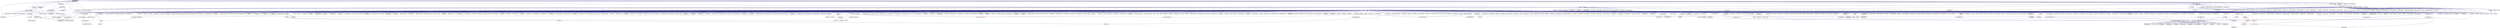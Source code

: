 digraph "thread_data.hpp"
{
  edge [fontname="Helvetica",fontsize="10",labelfontname="Helvetica",labelfontsize="10"];
  node [fontname="Helvetica",fontsize="10",shape=record];
  Node106 [label="thread_data.hpp",height=0.2,width=0.4,color="black", fillcolor="grey75", style="filled", fontcolor="black"];
  Node106 -> Node107 [dir="back",color="midnightblue",fontsize="10",style="solid",fontname="Helvetica"];
  Node107 [label="nqueen.hpp",height=0.2,width=0.4,color="black", fillcolor="white", style="filled",URL="$de/d58/server_2nqueen_8hpp.html"];
  Node107 -> Node108 [dir="back",color="midnightblue",fontsize="10",style="solid",fontname="Helvetica"];
  Node108 [label="nqueen.cpp",height=0.2,width=0.4,color="black", fillcolor="white", style="filled",URL="$db/dca/nqueen_8cpp.html"];
  Node107 -> Node109 [dir="back",color="midnightblue",fontsize="10",style="solid",fontname="Helvetica"];
  Node109 [label="nqueen.hpp",height=0.2,width=0.4,color="black", fillcolor="white", style="filled",URL="$da/dfd/stubs_2nqueen_8hpp.html"];
  Node109 -> Node110 [dir="back",color="midnightblue",fontsize="10",style="solid",fontname="Helvetica"];
  Node110 [label="nqueen.hpp",height=0.2,width=0.4,color="black", fillcolor="white", style="filled",URL="$d0/d07/nqueen_8hpp.html"];
  Node110 -> Node111 [dir="back",color="midnightblue",fontsize="10",style="solid",fontname="Helvetica"];
  Node111 [label="nqueen_client.cpp",height=0.2,width=0.4,color="black", fillcolor="white", style="filled",URL="$d3/d5e/nqueen__client_8cpp.html"];
  Node106 -> Node112 [dir="back",color="midnightblue",fontsize="10",style="solid",fontname="Helvetica"];
  Node112 [label="random_mem_access.hpp",height=0.2,width=0.4,color="black", fillcolor="white", style="filled",URL="$d0/d19/server_2random__mem__access_8hpp.html"];
  Node112 -> Node113 [dir="back",color="midnightblue",fontsize="10",style="solid",fontname="Helvetica"];
  Node113 [label="random_mem_access.cpp",height=0.2,width=0.4,color="black", fillcolor="white", style="filled",URL="$d1/d51/random__mem__access_8cpp.html"];
  Node112 -> Node114 [dir="back",color="midnightblue",fontsize="10",style="solid",fontname="Helvetica"];
  Node114 [label="random_mem_access.hpp",height=0.2,width=0.4,color="black", fillcolor="white", style="filled",URL="$d3/d32/stubs_2random__mem__access_8hpp.html"];
  Node114 -> Node115 [dir="back",color="midnightblue",fontsize="10",style="solid",fontname="Helvetica"];
  Node115 [label="random_mem_access.hpp",height=0.2,width=0.4,color="black", fillcolor="white", style="filled",URL="$db/de8/random__mem__access_8hpp.html"];
  Node115 -> Node116 [dir="back",color="midnightblue",fontsize="10",style="solid",fontname="Helvetica"];
  Node116 [label="random_mem_access_client.cpp",height=0.2,width=0.4,color="black", fillcolor="white", style="filled",URL="$df/d1b/random__mem__access__client_8cpp.html"];
  Node106 -> Node117 [dir="back",color="midnightblue",fontsize="10",style="solid",fontname="Helvetica"];
  Node117 [label="shared_priority_scheduler.hpp",height=0.2,width=0.4,color="black", fillcolor="white", style="filled",URL="$d0/d84/shared__priority__scheduler_8hpp.html"];
  Node117 -> Node118 [dir="back",color="midnightblue",fontsize="10",style="solid",fontname="Helvetica"];
  Node118 [label="oversubscribing_resource\l_partitioner.cpp",height=0.2,width=0.4,color="black", fillcolor="white", style="filled",URL="$dd/dee/oversubscribing__resource__partitioner_8cpp.html"];
  Node117 -> Node119 [dir="back",color="midnightblue",fontsize="10",style="solid",fontname="Helvetica"];
  Node119 [label="simple_resource_partitioner.cpp",height=0.2,width=0.4,color="black", fillcolor="white", style="filled",URL="$d5/df9/simple__resource__partitioner_8cpp.html"];
  Node106 -> Node120 [dir="back",color="midnightblue",fontsize="10",style="solid",fontname="Helvetica"];
  Node120 [label="threadmanager.hpp",height=0.2,width=0.4,color="black", fillcolor="white", style="filled",URL="$d7/d1b/include_2threadmanager_8hpp.html"];
  Node120 -> Node121 [dir="back",color="midnightblue",fontsize="10",style="solid",fontname="Helvetica"];
  Node121 [label="runtime.hpp",height=0.2,width=0.4,color="black", fillcolor="white", style="filled",URL="$d5/d15/include_2runtime_8hpp.html"];
  Node121 -> Node122 [dir="back",color="midnightblue",fontsize="10",style="solid",fontname="Helvetica"];
  Node122 [label="async_io_action.cpp",height=0.2,width=0.4,color="black", fillcolor="white", style="filled",URL="$d3/df5/async__io__action_8cpp.html"];
  Node121 -> Node123 [dir="back",color="midnightblue",fontsize="10",style="solid",fontname="Helvetica"];
  Node123 [label="async_io_external.cpp",height=0.2,width=0.4,color="black", fillcolor="white", style="filled",URL="$da/d9a/async__io__external_8cpp.html"];
  Node121 -> Node124 [dir="back",color="midnightblue",fontsize="10",style="solid",fontname="Helvetica"];
  Node124 [label="async_io_low_level.cpp",height=0.2,width=0.4,color="black", fillcolor="white", style="filled",URL="$dc/d10/async__io__low__level_8cpp.html"];
  Node121 -> Node125 [dir="back",color="midnightblue",fontsize="10",style="solid",fontname="Helvetica"];
  Node125 [label="async_io_simple.cpp",height=0.2,width=0.4,color="black", fillcolor="white", style="filled",URL="$da/db7/async__io__simple_8cpp.html"];
  Node121 -> Node126 [dir="back",color="midnightblue",fontsize="10",style="solid",fontname="Helvetica"];
  Node126 [label="rnd_future_reduce.cpp",height=0.2,width=0.4,color="black", fillcolor="white", style="filled",URL="$d1/db5/rnd__future__reduce_8cpp.html"];
  Node121 -> Node118 [dir="back",color="midnightblue",fontsize="10",style="solid",fontname="Helvetica"];
  Node121 -> Node127 [dir="back",color="midnightblue",fontsize="10",style="solid",fontname="Helvetica"];
  Node127 [label="system_characteristics.hpp",height=0.2,width=0.4,color="black", fillcolor="white", style="filled",URL="$d0/d07/system__characteristics_8hpp.html"];
  Node127 -> Node118 [dir="back",color="midnightblue",fontsize="10",style="solid",fontname="Helvetica"];
  Node127 -> Node119 [dir="back",color="midnightblue",fontsize="10",style="solid",fontname="Helvetica"];
  Node121 -> Node119 [dir="back",color="midnightblue",fontsize="10",style="solid",fontname="Helvetica"];
  Node121 -> Node128 [dir="back",color="midnightblue",fontsize="10",style="solid",fontname="Helvetica"];
  Node128 [label="hpx.hpp",height=0.2,width=0.4,color="red", fillcolor="white", style="filled",URL="$d0/daa/hpx_8hpp.html"];
  Node128 -> Node129 [dir="back",color="midnightblue",fontsize="10",style="solid",fontname="Helvetica"];
  Node129 [label="1d_stencil_1.cpp",height=0.2,width=0.4,color="black", fillcolor="white", style="filled",URL="$d2/db1/1d__stencil__1_8cpp.html"];
  Node128 -> Node130 [dir="back",color="midnightblue",fontsize="10",style="solid",fontname="Helvetica"];
  Node130 [label="1d_stencil_2.cpp",height=0.2,width=0.4,color="black", fillcolor="white", style="filled",URL="$d3/dd1/1d__stencil__2_8cpp.html"];
  Node128 -> Node131 [dir="back",color="midnightblue",fontsize="10",style="solid",fontname="Helvetica"];
  Node131 [label="1d_stencil_3.cpp",height=0.2,width=0.4,color="black", fillcolor="white", style="filled",URL="$db/d19/1d__stencil__3_8cpp.html"];
  Node128 -> Node132 [dir="back",color="midnightblue",fontsize="10",style="solid",fontname="Helvetica"];
  Node132 [label="1d_stencil_4.cpp",height=0.2,width=0.4,color="black", fillcolor="white", style="filled",URL="$d1/d7d/1d__stencil__4_8cpp.html"];
  Node128 -> Node133 [dir="back",color="midnightblue",fontsize="10",style="solid",fontname="Helvetica"];
  Node133 [label="1d_stencil_4_parallel.cpp",height=0.2,width=0.4,color="black", fillcolor="white", style="filled",URL="$d6/d05/1d__stencil__4__parallel_8cpp.html"];
  Node128 -> Node134 [dir="back",color="midnightblue",fontsize="10",style="solid",fontname="Helvetica"];
  Node134 [label="1d_stencil_4_repart.cpp",height=0.2,width=0.4,color="black", fillcolor="white", style="filled",URL="$d0/d6b/1d__stencil__4__repart_8cpp.html"];
  Node128 -> Node135 [dir="back",color="midnightblue",fontsize="10",style="solid",fontname="Helvetica"];
  Node135 [label="1d_stencil_4_throttle.cpp",height=0.2,width=0.4,color="black", fillcolor="white", style="filled",URL="$d6/de5/1d__stencil__4__throttle_8cpp.html"];
  Node128 -> Node136 [dir="back",color="midnightblue",fontsize="10",style="solid",fontname="Helvetica"];
  Node136 [label="1d_stencil_5.cpp",height=0.2,width=0.4,color="black", fillcolor="white", style="filled",URL="$d7/d2a/1d__stencil__5_8cpp.html"];
  Node128 -> Node137 [dir="back",color="midnightblue",fontsize="10",style="solid",fontname="Helvetica"];
  Node137 [label="1d_stencil_6.cpp",height=0.2,width=0.4,color="black", fillcolor="white", style="filled",URL="$db/de7/1d__stencil__6_8cpp.html"];
  Node128 -> Node138 [dir="back",color="midnightblue",fontsize="10",style="solid",fontname="Helvetica"];
  Node138 [label="1d_stencil_7.cpp",height=0.2,width=0.4,color="black", fillcolor="white", style="filled",URL="$d4/d5a/1d__stencil__7_8cpp.html"];
  Node128 -> Node139 [dir="back",color="midnightblue",fontsize="10",style="solid",fontname="Helvetica"];
  Node139 [label="1d_stencil_8.cpp",height=0.2,width=0.4,color="black", fillcolor="white", style="filled",URL="$df/de0/1d__stencil__8_8cpp.html"];
  Node128 -> Node140 [dir="back",color="midnightblue",fontsize="10",style="solid",fontname="Helvetica"];
  Node140 [label="accumulator.cpp",height=0.2,width=0.4,color="black", fillcolor="white", style="filled",URL="$d1/d81/accumulator_8cpp.html"];
  Node128 -> Node141 [dir="back",color="midnightblue",fontsize="10",style="solid",fontname="Helvetica"];
  Node141 [label="accumulator.hpp",height=0.2,width=0.4,color="red", fillcolor="white", style="filled",URL="$d4/d9d/server_2accumulator_8hpp.html"];
  Node141 -> Node140 [dir="back",color="midnightblue",fontsize="10",style="solid",fontname="Helvetica"];
  Node128 -> Node144 [dir="back",color="midnightblue",fontsize="10",style="solid",fontname="Helvetica"];
  Node144 [label="template_function_accumulator.hpp",height=0.2,width=0.4,color="black", fillcolor="white", style="filled",URL="$d7/da6/server_2template__function__accumulator_8hpp.html"];
  Node144 -> Node145 [dir="back",color="midnightblue",fontsize="10",style="solid",fontname="Helvetica"];
  Node145 [label="template_function_accumulator.cpp",height=0.2,width=0.4,color="black", fillcolor="white", style="filled",URL="$d5/d02/template__function__accumulator_8cpp.html"];
  Node144 -> Node146 [dir="back",color="midnightblue",fontsize="10",style="solid",fontname="Helvetica"];
  Node146 [label="template_function_accumulator.hpp",height=0.2,width=0.4,color="red", fillcolor="white", style="filled",URL="$d3/de9/template__function__accumulator_8hpp.html"];
  Node128 -> Node148 [dir="back",color="midnightblue",fontsize="10",style="solid",fontname="Helvetica"];
  Node148 [label="template_accumulator.cpp",height=0.2,width=0.4,color="black", fillcolor="white", style="filled",URL="$d0/d4a/template__accumulator_8cpp.html"];
  Node128 -> Node145 [dir="back",color="midnightblue",fontsize="10",style="solid",fontname="Helvetica"];
  Node128 -> Node146 [dir="back",color="midnightblue",fontsize="10",style="solid",fontname="Helvetica"];
  Node128 -> Node149 [dir="back",color="midnightblue",fontsize="10",style="solid",fontname="Helvetica"];
  Node149 [label="allgather_module.cpp",height=0.2,width=0.4,color="black", fillcolor="white", style="filled",URL="$df/de4/allgather__module_8cpp.html"];
  Node128 -> Node150 [dir="back",color="midnightblue",fontsize="10",style="solid",fontname="Helvetica"];
  Node150 [label="allgather.cpp",height=0.2,width=0.4,color="black", fillcolor="white", style="filled",URL="$d7/d06/allgather_8cpp.html"];
  Node128 -> Node151 [dir="back",color="midnightblue",fontsize="10",style="solid",fontname="Helvetica"];
  Node151 [label="allgather_and_gate.cpp",height=0.2,width=0.4,color="black", fillcolor="white", style="filled",URL="$d1/d56/allgather__and__gate_8cpp.html"];
  Node128 -> Node152 [dir="back",color="midnightblue",fontsize="10",style="solid",fontname="Helvetica"];
  Node152 [label="ag_client.cpp",height=0.2,width=0.4,color="black", fillcolor="white", style="filled",URL="$d4/d5d/ag__client_8cpp.html"];
  Node128 -> Node153 [dir="back",color="midnightblue",fontsize="10",style="solid",fontname="Helvetica"];
  Node153 [label="hpx_thread_phase.cpp",height=0.2,width=0.4,color="black", fillcolor="white", style="filled",URL="$d5/dca/hpx__thread__phase_8cpp.html"];
  Node128 -> Node154 [dir="back",color="midnightblue",fontsize="10",style="solid",fontname="Helvetica"];
  Node154 [label="os_thread_num.cpp",height=0.2,width=0.4,color="black", fillcolor="white", style="filled",URL="$d2/dfb/os__thread__num_8cpp.html"];
  Node128 -> Node155 [dir="back",color="midnightblue",fontsize="10",style="solid",fontname="Helvetica"];
  Node155 [label="cancelable_action.cpp",height=0.2,width=0.4,color="black", fillcolor="white", style="filled",URL="$d5/d0c/cancelable__action_8cpp.html"];
  Node128 -> Node156 [dir="back",color="midnightblue",fontsize="10",style="solid",fontname="Helvetica"];
  Node156 [label="cancelable_action.hpp",height=0.2,width=0.4,color="black", fillcolor="white", style="filled",URL="$d5/d4d/server_2cancelable__action_8hpp.html"];
  Node156 -> Node155 [dir="back",color="midnightblue",fontsize="10",style="solid",fontname="Helvetica"];
  Node156 -> Node157 [dir="back",color="midnightblue",fontsize="10",style="solid",fontname="Helvetica"];
  Node157 [label="cancelable_action.hpp",height=0.2,width=0.4,color="red", fillcolor="white", style="filled",URL="$d0/da3/stubs_2cancelable__action_8hpp.html"];
  Node128 -> Node157 [dir="back",color="midnightblue",fontsize="10",style="solid",fontname="Helvetica"];
  Node128 -> Node159 [dir="back",color="midnightblue",fontsize="10",style="solid",fontname="Helvetica"];
  Node159 [label="cancelable_action_client.cpp",height=0.2,width=0.4,color="black", fillcolor="white", style="filled",URL="$d1/db8/cancelable__action__client_8cpp.html"];
  Node128 -> Node160 [dir="back",color="midnightblue",fontsize="10",style="solid",fontname="Helvetica"];
  Node160 [label="cublas_matmul.cpp",height=0.2,width=0.4,color="black", fillcolor="white", style="filled",URL="$dd/d84/cublas__matmul_8cpp.html"];
  Node128 -> Node161 [dir="back",color="midnightblue",fontsize="10",style="solid",fontname="Helvetica"];
  Node161 [label="win_perf_counters.cpp",height=0.2,width=0.4,color="black", fillcolor="white", style="filled",URL="$d8/d11/win__perf__counters_8cpp.html"];
  Node128 -> Node162 [dir="back",color="midnightblue",fontsize="10",style="solid",fontname="Helvetica"];
  Node162 [label="win_perf_counters.hpp",height=0.2,width=0.4,color="black", fillcolor="white", style="filled",URL="$d5/da7/win__perf__counters_8hpp.html"];
  Node128 -> Node163 [dir="back",color="midnightblue",fontsize="10",style="solid",fontname="Helvetica"];
  Node163 [label="hello_world_component.hpp",height=0.2,width=0.4,color="red", fillcolor="white", style="filled",URL="$df/df0/hello__world__component_8hpp.html"];
  Node128 -> Node166 [dir="back",color="midnightblue",fontsize="10",style="solid",fontname="Helvetica"];
  Node166 [label="interpolate1d.cpp",height=0.2,width=0.4,color="black", fillcolor="white", style="filled",URL="$d0/d05/interpolate1d_8cpp.html"];
  Node128 -> Node167 [dir="back",color="midnightblue",fontsize="10",style="solid",fontname="Helvetica"];
  Node167 [label="partition.hpp",height=0.2,width=0.4,color="black", fillcolor="white", style="filled",URL="$d0/d7a/examples_2interpolate1d_2interpolate1d_2partition_8hpp.html"];
  Node167 -> Node166 [dir="back",color="midnightblue",fontsize="10",style="solid",fontname="Helvetica"];
  Node167 -> Node168 [dir="back",color="midnightblue",fontsize="10",style="solid",fontname="Helvetica"];
  Node168 [label="interpolate1d.hpp",height=0.2,width=0.4,color="red", fillcolor="white", style="filled",URL="$d4/dc7/interpolate1d_8hpp.html"];
  Node168 -> Node166 [dir="back",color="midnightblue",fontsize="10",style="solid",fontname="Helvetica"];
  Node128 -> Node170 [dir="back",color="midnightblue",fontsize="10",style="solid",fontname="Helvetica"];
  Node170 [label="partition.hpp",height=0.2,width=0.4,color="black", fillcolor="white", style="filled",URL="$d0/dff/examples_2interpolate1d_2interpolate1d_2server_2partition_8hpp.html"];
  Node170 -> Node167 [dir="back",color="midnightblue",fontsize="10",style="solid",fontname="Helvetica"];
  Node170 -> Node171 [dir="back",color="midnightblue",fontsize="10",style="solid",fontname="Helvetica"];
  Node171 [label="partition.cpp",height=0.2,width=0.4,color="black", fillcolor="white", style="filled",URL="$d0/d4f/examples_2interpolate1d_2interpolate1d_2server_2partition_8cpp.html"];
  Node128 -> Node168 [dir="back",color="midnightblue",fontsize="10",style="solid",fontname="Helvetica"];
  Node128 -> Node172 [dir="back",color="midnightblue",fontsize="10",style="solid",fontname="Helvetica"];
  Node172 [label="read_values.cpp",height=0.2,width=0.4,color="black", fillcolor="white", style="filled",URL="$d0/d8c/interpolate1d_2interpolate1d_2read__values_8cpp.html"];
  Node128 -> Node171 [dir="back",color="midnightblue",fontsize="10",style="solid",fontname="Helvetica"];
  Node128 -> Node173 [dir="back",color="midnightblue",fontsize="10",style="solid",fontname="Helvetica"];
  Node173 [label="jacobi.cpp",height=0.2,width=0.4,color="black", fillcolor="white", style="filled",URL="$d2/d27/jacobi_8cpp.html"];
  Node128 -> Node174 [dir="back",color="midnightblue",fontsize="10",style="solid",fontname="Helvetica"];
  Node174 [label="grid.cpp",height=0.2,width=0.4,color="black", fillcolor="white", style="filled",URL="$d6/d1b/jacobi__component_2grid_8cpp.html"];
  Node128 -> Node175 [dir="back",color="midnightblue",fontsize="10",style="solid",fontname="Helvetica"];
  Node175 [label="row.cpp",height=0.2,width=0.4,color="black", fillcolor="white", style="filled",URL="$d3/d86/server_2row_8cpp.html"];
  Node128 -> Node176 [dir="back",color="midnightblue",fontsize="10",style="solid",fontname="Helvetica"];
  Node176 [label="solver.cpp",height=0.2,width=0.4,color="black", fillcolor="white", style="filled",URL="$d6/d94/solver_8cpp.html"];
  Node128 -> Node177 [dir="back",color="midnightblue",fontsize="10",style="solid",fontname="Helvetica"];
  Node177 [label="stencil_iterator.cpp",height=0.2,width=0.4,color="black", fillcolor="white", style="filled",URL="$d6/de1/server_2stencil__iterator_8cpp.html"];
  Node128 -> Node178 [dir="back",color="midnightblue",fontsize="10",style="solid",fontname="Helvetica"];
  Node178 [label="stencil_iterator.cpp",height=0.2,width=0.4,color="black", fillcolor="white", style="filled",URL="$d7/d71/stencil__iterator_8cpp.html"];
  Node128 -> Node179 [dir="back",color="midnightblue",fontsize="10",style="solid",fontname="Helvetica"];
  Node179 [label="jacobi.cpp",height=0.2,width=0.4,color="black", fillcolor="white", style="filled",URL="$d3/d44/smp_2jacobi_8cpp.html"];
  Node128 -> Node180 [dir="back",color="midnightblue",fontsize="10",style="solid",fontname="Helvetica"];
  Node180 [label="jacobi_hpx.cpp",height=0.2,width=0.4,color="black", fillcolor="white", style="filled",URL="$d8/d72/jacobi__hpx_8cpp.html"];
  Node128 -> Node181 [dir="back",color="midnightblue",fontsize="10",style="solid",fontname="Helvetica"];
  Node181 [label="jacobi_nonuniform.cpp",height=0.2,width=0.4,color="black", fillcolor="white", style="filled",URL="$dd/ddc/jacobi__nonuniform_8cpp.html"];
  Node128 -> Node182 [dir="back",color="midnightblue",fontsize="10",style="solid",fontname="Helvetica"];
  Node182 [label="jacobi_nonuniform_hpx.cpp",height=0.2,width=0.4,color="black", fillcolor="white", style="filled",URL="$de/d56/jacobi__nonuniform__hpx_8cpp.html"];
  Node128 -> Node108 [dir="back",color="midnightblue",fontsize="10",style="solid",fontname="Helvetica"];
  Node128 -> Node107 [dir="back",color="midnightblue",fontsize="10",style="solid",fontname="Helvetica"];
  Node128 -> Node111 [dir="back",color="midnightblue",fontsize="10",style="solid",fontname="Helvetica"];
  Node128 -> Node183 [dir="back",color="midnightblue",fontsize="10",style="solid",fontname="Helvetica"];
  Node183 [label="sine.cpp",height=0.2,width=0.4,color="black", fillcolor="white", style="filled",URL="$d3/d0d/server_2sine_8cpp.html"];
  Node128 -> Node184 [dir="back",color="midnightblue",fontsize="10",style="solid",fontname="Helvetica"];
  Node184 [label="sine.hpp",height=0.2,width=0.4,color="black", fillcolor="white", style="filled",URL="$d8/dac/sine_8hpp.html"];
  Node184 -> Node183 [dir="back",color="midnightblue",fontsize="10",style="solid",fontname="Helvetica"];
  Node184 -> Node185 [dir="back",color="midnightblue",fontsize="10",style="solid",fontname="Helvetica"];
  Node185 [label="sine.cpp",height=0.2,width=0.4,color="black", fillcolor="white", style="filled",URL="$d5/dd8/sine_8cpp.html"];
  Node128 -> Node185 [dir="back",color="midnightblue",fontsize="10",style="solid",fontname="Helvetica"];
  Node128 -> Node186 [dir="back",color="midnightblue",fontsize="10",style="solid",fontname="Helvetica"];
  Node186 [label="sine_client.cpp",height=0.2,width=0.4,color="black", fillcolor="white", style="filled",URL="$db/d62/sine__client_8cpp.html"];
  Node128 -> Node187 [dir="back",color="midnightblue",fontsize="10",style="solid",fontname="Helvetica"];
  Node187 [label="qt.cpp",height=0.2,width=0.4,color="black", fillcolor="white", style="filled",URL="$df/d90/qt_8cpp.html"];
  Node128 -> Node188 [dir="back",color="midnightblue",fontsize="10",style="solid",fontname="Helvetica"];
  Node188 [label="queue_client.cpp",height=0.2,width=0.4,color="black", fillcolor="white", style="filled",URL="$d7/d96/queue__client_8cpp.html"];
  Node128 -> Node189 [dir="back",color="midnightblue",fontsize="10",style="solid",fontname="Helvetica"];
  Node189 [label="customize_async.cpp",height=0.2,width=0.4,color="black", fillcolor="white", style="filled",URL="$d0/d82/customize__async_8cpp.html"];
  Node128 -> Node190 [dir="back",color="midnightblue",fontsize="10",style="solid",fontname="Helvetica"];
  Node190 [label="data_actions.cpp",height=0.2,width=0.4,color="black", fillcolor="white", style="filled",URL="$dc/d68/data__actions_8cpp.html"];
  Node128 -> Node191 [dir="back",color="midnightblue",fontsize="10",style="solid",fontname="Helvetica"];
  Node191 [label="error_handling.cpp",height=0.2,width=0.4,color="black", fillcolor="white", style="filled",URL="$d9/d96/error__handling_8cpp.html"];
  Node128 -> Node192 [dir="back",color="midnightblue",fontsize="10",style="solid",fontname="Helvetica"];
  Node192 [label="event_synchronization.cpp",height=0.2,width=0.4,color="black", fillcolor="white", style="filled",URL="$d0/d35/event__synchronization_8cpp.html"];
  Node128 -> Node193 [dir="back",color="midnightblue",fontsize="10",style="solid",fontname="Helvetica"];
  Node193 [label="factorial.cpp",height=0.2,width=0.4,color="black", fillcolor="white", style="filled",URL="$d9/d00/factorial_8cpp.html"];
  Node128 -> Node194 [dir="back",color="midnightblue",fontsize="10",style="solid",fontname="Helvetica"];
  Node194 [label="file_serialization.cpp",height=0.2,width=0.4,color="black", fillcolor="white", style="filled",URL="$de/d58/file__serialization_8cpp.html"];
  Node128 -> Node195 [dir="back",color="midnightblue",fontsize="10",style="solid",fontname="Helvetica"];
  Node195 [label="init_globally.cpp",height=0.2,width=0.4,color="black", fillcolor="white", style="filled",URL="$d6/dad/init__globally_8cpp.html"];
  Node128 -> Node196 [dir="back",color="midnightblue",fontsize="10",style="solid",fontname="Helvetica"];
  Node196 [label="interest_calculator.cpp",height=0.2,width=0.4,color="black", fillcolor="white", style="filled",URL="$d2/d86/interest__calculator_8cpp.html"];
  Node128 -> Node197 [dir="back",color="midnightblue",fontsize="10",style="solid",fontname="Helvetica"];
  Node197 [label="non_atomic_rma.cpp",height=0.2,width=0.4,color="black", fillcolor="white", style="filled",URL="$d7/d8b/non__atomic__rma_8cpp.html"];
  Node128 -> Node198 [dir="back",color="midnightblue",fontsize="10",style="solid",fontname="Helvetica"];
  Node198 [label="partitioned_vector\l_spmd_foreach.cpp",height=0.2,width=0.4,color="black", fillcolor="white", style="filled",URL="$db/d7c/partitioned__vector__spmd__foreach_8cpp.html"];
  Node128 -> Node199 [dir="back",color="midnightblue",fontsize="10",style="solid",fontname="Helvetica"];
  Node199 [label="pipeline1.cpp",height=0.2,width=0.4,color="black", fillcolor="white", style="filled",URL="$d5/d77/pipeline1_8cpp.html"];
  Node128 -> Node200 [dir="back",color="midnightblue",fontsize="10",style="solid",fontname="Helvetica"];
  Node200 [label="quicksort.cpp",height=0.2,width=0.4,color="black", fillcolor="white", style="filled",URL="$d3/d1e/quicksort_8cpp.html"];
  Node128 -> Node201 [dir="back",color="midnightblue",fontsize="10",style="solid",fontname="Helvetica"];
  Node201 [label="receive_buffer.cpp",height=0.2,width=0.4,color="black", fillcolor="white", style="filled",URL="$d7/d10/receive__buffer_8cpp.html"];
  Node128 -> Node202 [dir="back",color="midnightblue",fontsize="10",style="solid",fontname="Helvetica"];
  Node202 [label="safe_object.cpp",height=0.2,width=0.4,color="black", fillcolor="white", style="filled",URL="$dd/d52/safe__object_8cpp.html"];
  Node128 -> Node203 [dir="back",color="midnightblue",fontsize="10",style="solid",fontname="Helvetica"];
  Node203 [label="sort_by_key_demo.cpp",height=0.2,width=0.4,color="black", fillcolor="white", style="filled",URL="$da/d20/sort__by__key__demo_8cpp.html"];
  Node128 -> Node204 [dir="back",color="midnightblue",fontsize="10",style="solid",fontname="Helvetica"];
  Node204 [label="timed_wake.cpp",height=0.2,width=0.4,color="black", fillcolor="white", style="filled",URL="$d8/df9/timed__wake_8cpp.html"];
  Node128 -> Node205 [dir="back",color="midnightblue",fontsize="10",style="solid",fontname="Helvetica"];
  Node205 [label="vector_counting_dotproduct.cpp",height=0.2,width=0.4,color="black", fillcolor="white", style="filled",URL="$df/de9/vector__counting__dotproduct_8cpp.html"];
  Node128 -> Node206 [dir="back",color="midnightblue",fontsize="10",style="solid",fontname="Helvetica"];
  Node206 [label="vector_zip_dotproduct.cpp",height=0.2,width=0.4,color="black", fillcolor="white", style="filled",URL="$dc/d18/vector__zip__dotproduct_8cpp.html"];
  Node128 -> Node207 [dir="back",color="midnightblue",fontsize="10",style="solid",fontname="Helvetica"];
  Node207 [label="zerocopy_rdma.cpp",height=0.2,width=0.4,color="black", fillcolor="white", style="filled",URL="$d1/dad/zerocopy__rdma_8cpp.html"];
  Node128 -> Node113 [dir="back",color="midnightblue",fontsize="10",style="solid",fontname="Helvetica"];
  Node128 -> Node112 [dir="back",color="midnightblue",fontsize="10",style="solid",fontname="Helvetica"];
  Node128 -> Node116 [dir="back",color="midnightblue",fontsize="10",style="solid",fontname="Helvetica"];
  Node128 -> Node118 [dir="back",color="midnightblue",fontsize="10",style="solid",fontname="Helvetica"];
  Node128 -> Node119 [dir="back",color="midnightblue",fontsize="10",style="solid",fontname="Helvetica"];
  Node128 -> Node208 [dir="back",color="midnightblue",fontsize="10",style="solid",fontname="Helvetica"];
  Node208 [label="dimension.hpp",height=0.2,width=0.4,color="red", fillcolor="white", style="filled",URL="$d6/d39/sheneos_2sheneos_2dimension_8hpp.html"];
  Node208 -> Node214 [dir="back",color="midnightblue",fontsize="10",style="solid",fontname="Helvetica"];
  Node214 [label="partition3d.hpp",height=0.2,width=0.4,color="black", fillcolor="white", style="filled",URL="$dd/dbf/server_2partition3d_8hpp.html"];
  Node214 -> Node215 [dir="back",color="midnightblue",fontsize="10",style="solid",fontname="Helvetica"];
  Node215 [label="partition3d.hpp",height=0.2,width=0.4,color="black", fillcolor="white", style="filled",URL="$d1/d50/partition3d_8hpp.html"];
  Node215 -> Node211 [dir="back",color="midnightblue",fontsize="10",style="solid",fontname="Helvetica"];
  Node211 [label="interpolator.cpp",height=0.2,width=0.4,color="black", fillcolor="white", style="filled",URL="$d5/d02/interpolator_8cpp.html"];
  Node215 -> Node216 [dir="back",color="midnightblue",fontsize="10",style="solid",fontname="Helvetica"];
  Node216 [label="interpolator.hpp",height=0.2,width=0.4,color="red", fillcolor="white", style="filled",URL="$dc/d3b/interpolator_8hpp.html"];
  Node216 -> Node211 [dir="back",color="midnightblue",fontsize="10",style="solid",fontname="Helvetica"];
  Node216 -> Node219 [dir="back",color="midnightblue",fontsize="10",style="solid",fontname="Helvetica"];
  Node219 [label="sheneos_test.cpp",height=0.2,width=0.4,color="black", fillcolor="white", style="filled",URL="$d4/d6e/sheneos__test_8cpp.html"];
  Node214 -> Node213 [dir="back",color="midnightblue",fontsize="10",style="solid",fontname="Helvetica"];
  Node213 [label="partition3d.cpp",height=0.2,width=0.4,color="black", fillcolor="white", style="filled",URL="$de/d70/partition3d_8cpp.html"];
  Node128 -> Node211 [dir="back",color="midnightblue",fontsize="10",style="solid",fontname="Helvetica"];
  Node128 -> Node215 [dir="back",color="midnightblue",fontsize="10",style="solid",fontname="Helvetica"];
  Node128 -> Node214 [dir="back",color="midnightblue",fontsize="10",style="solid",fontname="Helvetica"];
  Node128 -> Node216 [dir="back",color="midnightblue",fontsize="10",style="solid",fontname="Helvetica"];
  Node128 -> Node220 [dir="back",color="midnightblue",fontsize="10",style="solid",fontname="Helvetica"];
  Node220 [label="configuration.hpp",height=0.2,width=0.4,color="red", fillcolor="white", style="filled",URL="$dc/d0a/configuration_8hpp.html"];
  Node220 -> Node216 [dir="back",color="midnightblue",fontsize="10",style="solid",fontname="Helvetica"];
  Node128 -> Node212 [dir="back",color="midnightblue",fontsize="10",style="solid",fontname="Helvetica"];
  Node212 [label="read_values.cpp",height=0.2,width=0.4,color="black", fillcolor="white", style="filled",URL="$d7/da4/sheneos_2sheneos_2read__values_8cpp.html"];
  Node128 -> Node213 [dir="back",color="midnightblue",fontsize="10",style="solid",fontname="Helvetica"];
  Node128 -> Node219 [dir="back",color="midnightblue",fontsize="10",style="solid",fontname="Helvetica"];
  Node128 -> Node222 [dir="back",color="midnightblue",fontsize="10",style="solid",fontname="Helvetica"];
  Node222 [label="startup_shutdown.cpp",height=0.2,width=0.4,color="black", fillcolor="white", style="filled",URL="$d3/dfc/server_2startup__shutdown_8cpp.html"];
  Node128 -> Node223 [dir="back",color="midnightblue",fontsize="10",style="solid",fontname="Helvetica"];
  Node223 [label="startup_shutdown.cpp",height=0.2,width=0.4,color="black", fillcolor="white", style="filled",URL="$d0/ddb/startup__shutdown_8cpp.html"];
  Node128 -> Node224 [dir="back",color="midnightblue",fontsize="10",style="solid",fontname="Helvetica"];
  Node224 [label="spin.cpp",height=0.2,width=0.4,color="black", fillcolor="white", style="filled",URL="$d7/df2/spin_8cpp.html"];
  Node128 -> Node225 [dir="back",color="midnightblue",fontsize="10",style="solid",fontname="Helvetica"];
  Node225 [label="throttle.cpp",height=0.2,width=0.4,color="black", fillcolor="white", style="filled",URL="$de/d56/server_2throttle_8cpp.html"];
  Node128 -> Node226 [dir="back",color="midnightblue",fontsize="10",style="solid",fontname="Helvetica"];
  Node226 [label="throttle.hpp",height=0.2,width=0.4,color="black", fillcolor="white", style="filled",URL="$db/dc9/server_2throttle_8hpp.html"];
  Node226 -> Node225 [dir="back",color="midnightblue",fontsize="10",style="solid",fontname="Helvetica"];
  Node226 -> Node227 [dir="back",color="midnightblue",fontsize="10",style="solid",fontname="Helvetica"];
  Node227 [label="throttle.hpp",height=0.2,width=0.4,color="black", fillcolor="white", style="filled",URL="$d5/dec/stubs_2throttle_8hpp.html"];
  Node227 -> Node228 [dir="back",color="midnightblue",fontsize="10",style="solid",fontname="Helvetica"];
  Node228 [label="throttle.hpp",height=0.2,width=0.4,color="red", fillcolor="white", style="filled",URL="$d2/d2e/throttle_8hpp.html"];
  Node228 -> Node229 [dir="back",color="midnightblue",fontsize="10",style="solid",fontname="Helvetica"];
  Node229 [label="throttle.cpp",height=0.2,width=0.4,color="black", fillcolor="white", style="filled",URL="$db/d02/throttle_8cpp.html"];
  Node128 -> Node227 [dir="back",color="midnightblue",fontsize="10",style="solid",fontname="Helvetica"];
  Node128 -> Node229 [dir="back",color="midnightblue",fontsize="10",style="solid",fontname="Helvetica"];
  Node128 -> Node228 [dir="back",color="midnightblue",fontsize="10",style="solid",fontname="Helvetica"];
  Node128 -> Node231 [dir="back",color="midnightblue",fontsize="10",style="solid",fontname="Helvetica"];
  Node231 [label="transpose_await.cpp",height=0.2,width=0.4,color="black", fillcolor="white", style="filled",URL="$de/d68/transpose__await_8cpp.html"];
  Node128 -> Node232 [dir="back",color="midnightblue",fontsize="10",style="solid",fontname="Helvetica"];
  Node232 [label="transpose_block.cpp",height=0.2,width=0.4,color="black", fillcolor="white", style="filled",URL="$d0/de1/transpose__block_8cpp.html"];
  Node128 -> Node233 [dir="back",color="midnightblue",fontsize="10",style="solid",fontname="Helvetica"];
  Node233 [label="transpose_block_numa.cpp",height=0.2,width=0.4,color="black", fillcolor="white", style="filled",URL="$dd/d3b/transpose__block__numa_8cpp.html"];
  Node128 -> Node234 [dir="back",color="midnightblue",fontsize="10",style="solid",fontname="Helvetica"];
  Node234 [label="transpose_serial.cpp",height=0.2,width=0.4,color="black", fillcolor="white", style="filled",URL="$db/d74/transpose__serial_8cpp.html"];
  Node128 -> Node235 [dir="back",color="midnightblue",fontsize="10",style="solid",fontname="Helvetica"];
  Node235 [label="transpose_serial_block.cpp",height=0.2,width=0.4,color="black", fillcolor="white", style="filled",URL="$d8/daa/transpose__serial__block_8cpp.html"];
  Node128 -> Node236 [dir="back",color="midnightblue",fontsize="10",style="solid",fontname="Helvetica"];
  Node236 [label="transpose_serial_vector.cpp",height=0.2,width=0.4,color="black", fillcolor="white", style="filled",URL="$d4/d04/transpose__serial__vector_8cpp.html"];
  Node128 -> Node237 [dir="back",color="midnightblue",fontsize="10",style="solid",fontname="Helvetica"];
  Node237 [label="transpose_smp.cpp",height=0.2,width=0.4,color="black", fillcolor="white", style="filled",URL="$d2/d99/transpose__smp_8cpp.html"];
  Node128 -> Node238 [dir="back",color="midnightblue",fontsize="10",style="solid",fontname="Helvetica"];
  Node238 [label="transpose_smp_block.cpp",height=0.2,width=0.4,color="black", fillcolor="white", style="filled",URL="$da/d4d/transpose__smp__block_8cpp.html"];
  Node128 -> Node239 [dir="back",color="midnightblue",fontsize="10",style="solid",fontname="Helvetica"];
  Node239 [label="simple_central_tuplespace.hpp",height=0.2,width=0.4,color="red", fillcolor="white", style="filled",URL="$db/d69/server_2simple__central__tuplespace_8hpp.html"];
  Node239 -> Node240 [dir="back",color="midnightblue",fontsize="10",style="solid",fontname="Helvetica"];
  Node240 [label="simple_central_tuplespace.cpp",height=0.2,width=0.4,color="black", fillcolor="white", style="filled",URL="$d3/dec/simple__central__tuplespace_8cpp.html"];
  Node128 -> Node244 [dir="back",color="midnightblue",fontsize="10",style="solid",fontname="Helvetica"];
  Node244 [label="tuples_warehouse.hpp",height=0.2,width=0.4,color="black", fillcolor="white", style="filled",URL="$da/de6/tuples__warehouse_8hpp.html"];
  Node244 -> Node239 [dir="back",color="midnightblue",fontsize="10",style="solid",fontname="Helvetica"];
  Node128 -> Node240 [dir="back",color="midnightblue",fontsize="10",style="solid",fontname="Helvetica"];
  Node128 -> Node245 [dir="back",color="midnightblue",fontsize="10",style="solid",fontname="Helvetica"];
  Node245 [label="hpx_runtime.cpp",height=0.2,width=0.4,color="black", fillcolor="white", style="filled",URL="$d7/d1e/hpx__runtime_8cpp.html"];
  Node128 -> Node246 [dir="back",color="midnightblue",fontsize="10",style="solid",fontname="Helvetica"];
  Node246 [label="synchronize.cpp",height=0.2,width=0.4,color="black", fillcolor="white", style="filled",URL="$da/da2/synchronize_8cpp.html"];
  Node128 -> Node247 [dir="back",color="midnightblue",fontsize="10",style="solid",fontname="Helvetica"];
  Node247 [label="agas_cache_timings.cpp",height=0.2,width=0.4,color="black", fillcolor="white", style="filled",URL="$dd/d37/agas__cache__timings_8cpp.html"];
  Node128 -> Node248 [dir="back",color="midnightblue",fontsize="10",style="solid",fontname="Helvetica"];
  Node248 [label="async_overheads.cpp",height=0.2,width=0.4,color="black", fillcolor="white", style="filled",URL="$de/da6/async__overheads_8cpp.html"];
  Node128 -> Node249 [dir="back",color="midnightblue",fontsize="10",style="solid",fontname="Helvetica"];
  Node249 [label="coroutines_call_overhead.cpp",height=0.2,width=0.4,color="black", fillcolor="white", style="filled",URL="$da/d1e/coroutines__call__overhead_8cpp.html"];
  Node128 -> Node250 [dir="back",color="midnightblue",fontsize="10",style="solid",fontname="Helvetica"];
  Node250 [label="foreach_scaling.cpp",height=0.2,width=0.4,color="black", fillcolor="white", style="filled",URL="$d4/d94/foreach__scaling_8cpp.html"];
  Node128 -> Node251 [dir="back",color="midnightblue",fontsize="10",style="solid",fontname="Helvetica"];
  Node251 [label="function_object_wrapper\l_overhead.cpp",height=0.2,width=0.4,color="black", fillcolor="white", style="filled",URL="$d5/d6f/function__object__wrapper__overhead_8cpp.html"];
  Node128 -> Node252 [dir="back",color="midnightblue",fontsize="10",style="solid",fontname="Helvetica"];
  Node252 [label="hpx_homogeneous_timed\l_task_spawn_executors.cpp",height=0.2,width=0.4,color="black", fillcolor="white", style="filled",URL="$d1/d3b/hpx__homogeneous__timed__task__spawn__executors_8cpp.html"];
  Node128 -> Node253 [dir="back",color="midnightblue",fontsize="10",style="solid",fontname="Helvetica"];
  Node253 [label="htts2_hpx.cpp",height=0.2,width=0.4,color="black", fillcolor="white", style="filled",URL="$d2/daf/htts2__hpx_8cpp.html"];
  Node128 -> Node254 [dir="back",color="midnightblue",fontsize="10",style="solid",fontname="Helvetica"];
  Node254 [label="partitioned_vector\l_foreach.cpp",height=0.2,width=0.4,color="black", fillcolor="white", style="filled",URL="$df/d5f/partitioned__vector__foreach_8cpp.html"];
  Node128 -> Node255 [dir="back",color="midnightblue",fontsize="10",style="solid",fontname="Helvetica"];
  Node255 [label="serialization_overhead.cpp",height=0.2,width=0.4,color="black", fillcolor="white", style="filled",URL="$d3/df8/serialization__overhead_8cpp.html"];
  Node128 -> Node256 [dir="back",color="midnightblue",fontsize="10",style="solid",fontname="Helvetica"];
  Node256 [label="sizeof.cpp",height=0.2,width=0.4,color="black", fillcolor="white", style="filled",URL="$d3/d0f/sizeof_8cpp.html"];
  Node128 -> Node257 [dir="back",color="midnightblue",fontsize="10",style="solid",fontname="Helvetica"];
  Node257 [label="skynet.cpp",height=0.2,width=0.4,color="black", fillcolor="white", style="filled",URL="$d0/dc3/skynet_8cpp.html"];
  Node128 -> Node258 [dir="back",color="midnightblue",fontsize="10",style="solid",fontname="Helvetica"];
  Node258 [label="stencil3_iterators.cpp",height=0.2,width=0.4,color="black", fillcolor="white", style="filled",URL="$db/d9e/stencil3__iterators_8cpp.html"];
  Node128 -> Node259 [dir="back",color="midnightblue",fontsize="10",style="solid",fontname="Helvetica"];
  Node259 [label="stream.cpp",height=0.2,width=0.4,color="black", fillcolor="white", style="filled",URL="$da/d5f/stream_8cpp.html"];
  Node128 -> Node260 [dir="back",color="midnightblue",fontsize="10",style="solid",fontname="Helvetica"];
  Node260 [label="timed_task_spawn.cpp",height=0.2,width=0.4,color="black", fillcolor="white", style="filled",URL="$df/de1/timed__task__spawn_8cpp.html"];
  Node128 -> Node261 [dir="back",color="midnightblue",fontsize="10",style="solid",fontname="Helvetica"];
  Node261 [label="transform_reduce_binary\l_scaling.cpp",height=0.2,width=0.4,color="black", fillcolor="white", style="filled",URL="$d1/dae/transform__reduce__binary__scaling_8cpp.html"];
  Node128 -> Node262 [dir="back",color="midnightblue",fontsize="10",style="solid",fontname="Helvetica"];
  Node262 [label="transform_reduce_scaling.cpp",height=0.2,width=0.4,color="black", fillcolor="white", style="filled",URL="$db/d2a/transform__reduce__scaling_8cpp.html"];
  Node128 -> Node263 [dir="back",color="midnightblue",fontsize="10",style="solid",fontname="Helvetica"];
  Node263 [label="minmax_element_performance.cpp",height=0.2,width=0.4,color="black", fillcolor="white", style="filled",URL="$d9/d93/minmax__element__performance_8cpp.html"];
  Node128 -> Node264 [dir="back",color="midnightblue",fontsize="10",style="solid",fontname="Helvetica"];
  Node264 [label="barrier_performance.cpp",height=0.2,width=0.4,color="black", fillcolor="white", style="filled",URL="$d6/d6c/barrier__performance_8cpp.html"];
  Node128 -> Node265 [dir="back",color="midnightblue",fontsize="10",style="solid",fontname="Helvetica"];
  Node265 [label="network_storage.cpp",height=0.2,width=0.4,color="black", fillcolor="white", style="filled",URL="$db/daa/network__storage_8cpp.html"];
  Node128 -> Node266 [dir="back",color="midnightblue",fontsize="10",style="solid",fontname="Helvetica"];
  Node266 [label="simple_profiler.hpp",height=0.2,width=0.4,color="black", fillcolor="white", style="filled",URL="$d8/d02/simple__profiler_8hpp.html"];
  Node266 -> Node265 [dir="back",color="midnightblue",fontsize="10",style="solid",fontname="Helvetica"];
  Node128 -> Node267 [dir="back",color="midnightblue",fontsize="10",style="solid",fontname="Helvetica"];
  Node267 [label="osu_bcast.cpp",height=0.2,width=0.4,color="black", fillcolor="white", style="filled",URL="$d3/dca/osu__bcast_8cpp.html"];
  Node128 -> Node268 [dir="back",color="midnightblue",fontsize="10",style="solid",fontname="Helvetica"];
  Node268 [label="osu_bibw.cpp",height=0.2,width=0.4,color="black", fillcolor="white", style="filled",URL="$d2/d04/osu__bibw_8cpp.html"];
  Node128 -> Node269 [dir="back",color="midnightblue",fontsize="10",style="solid",fontname="Helvetica"];
  Node269 [label="osu_bw.cpp",height=0.2,width=0.4,color="black", fillcolor="white", style="filled",URL="$d4/d20/osu__bw_8cpp.html"];
  Node128 -> Node270 [dir="back",color="midnightblue",fontsize="10",style="solid",fontname="Helvetica"];
  Node270 [label="osu_latency.cpp",height=0.2,width=0.4,color="black", fillcolor="white", style="filled",URL="$df/d58/osu__latency_8cpp.html"];
  Node128 -> Node271 [dir="back",color="midnightblue",fontsize="10",style="solid",fontname="Helvetica"];
  Node271 [label="osu_multi_lat.cpp",height=0.2,width=0.4,color="black", fillcolor="white", style="filled",URL="$d7/d91/osu__multi__lat_8cpp.html"];
  Node128 -> Node272 [dir="back",color="midnightblue",fontsize="10",style="solid",fontname="Helvetica"];
  Node272 [label="osu_scatter.cpp",height=0.2,width=0.4,color="black", fillcolor="white", style="filled",URL="$d4/d4c/osu__scatter_8cpp.html"];
  Node128 -> Node273 [dir="back",color="midnightblue",fontsize="10",style="solid",fontname="Helvetica"];
  Node273 [label="pingpong_performance.cpp",height=0.2,width=0.4,color="black", fillcolor="white", style="filled",URL="$de/d03/pingpong__performance_8cpp.html"];
  Node128 -> Node274 [dir="back",color="midnightblue",fontsize="10",style="solid",fontname="Helvetica"];
  Node274 [label="benchmark_is_heap.cpp",height=0.2,width=0.4,color="black", fillcolor="white", style="filled",URL="$da/d4f/benchmark__is__heap_8cpp.html"];
  Node128 -> Node275 [dir="back",color="midnightblue",fontsize="10",style="solid",fontname="Helvetica"];
  Node275 [label="benchmark_is_heap_until.cpp",height=0.2,width=0.4,color="black", fillcolor="white", style="filled",URL="$dc/df5/benchmark__is__heap__until_8cpp.html"];
  Node128 -> Node276 [dir="back",color="midnightblue",fontsize="10",style="solid",fontname="Helvetica"];
  Node276 [label="benchmark_merge.cpp",height=0.2,width=0.4,color="black", fillcolor="white", style="filled",URL="$dd/d49/benchmark__merge_8cpp.html"];
  Node128 -> Node277 [dir="back",color="midnightblue",fontsize="10",style="solid",fontname="Helvetica"];
  Node277 [label="benchmark_partition.cpp",height=0.2,width=0.4,color="black", fillcolor="white", style="filled",URL="$d9/d88/benchmark__partition_8cpp.html"];
  Node128 -> Node278 [dir="back",color="midnightblue",fontsize="10",style="solid",fontname="Helvetica"];
  Node278 [label="benchmark_partition\l_copy.cpp",height=0.2,width=0.4,color="black", fillcolor="white", style="filled",URL="$d3/d0e/benchmark__partition__copy_8cpp.html"];
  Node128 -> Node279 [dir="back",color="midnightblue",fontsize="10",style="solid",fontname="Helvetica"];
  Node279 [label="benchmark_unique_copy.cpp",height=0.2,width=0.4,color="black", fillcolor="white", style="filled",URL="$d9/d53/benchmark__unique__copy_8cpp.html"];
  Node128 -> Node280 [dir="back",color="midnightblue",fontsize="10",style="solid",fontname="Helvetica"];
  Node280 [label="action_move_semantics.cpp",height=0.2,width=0.4,color="black", fillcolor="white", style="filled",URL="$d4/db3/action__move__semantics_8cpp.html"];
  Node128 -> Node281 [dir="back",color="midnightblue",fontsize="10",style="solid",fontname="Helvetica"];
  Node281 [label="movable_objects.cpp",height=0.2,width=0.4,color="black", fillcolor="white", style="filled",URL="$d8/d65/movable__objects_8cpp.html"];
  Node128 -> Node282 [dir="back",color="midnightblue",fontsize="10",style="solid",fontname="Helvetica"];
  Node282 [label="duplicate_id_registration\l_1596.cpp",height=0.2,width=0.4,color="black", fillcolor="white", style="filled",URL="$db/d8d/duplicate__id__registration__1596_8cpp.html"];
  Node128 -> Node283 [dir="back",color="midnightblue",fontsize="10",style="solid",fontname="Helvetica"];
  Node283 [label="pass_by_value_id_type\l_action.cpp",height=0.2,width=0.4,color="black", fillcolor="white", style="filled",URL="$d0/de6/pass__by__value__id__type__action_8cpp.html"];
  Node128 -> Node284 [dir="back",color="midnightblue",fontsize="10",style="solid",fontname="Helvetica"];
  Node284 [label="register_with_basename\l_1804.cpp",height=0.2,width=0.4,color="black", fillcolor="white", style="filled",URL="$db/d95/register__with__basename__1804_8cpp.html"];
  Node128 -> Node285 [dir="back",color="midnightblue",fontsize="10",style="solid",fontname="Helvetica"];
  Node285 [label="send_gid_keep_component\l_1624.cpp",height=0.2,width=0.4,color="black", fillcolor="white", style="filled",URL="$d9/d49/send__gid__keep__component__1624_8cpp.html"];
  Node128 -> Node286 [dir="back",color="midnightblue",fontsize="10",style="solid",fontname="Helvetica"];
  Node286 [label="algorithms.cc",height=0.2,width=0.4,color="black", fillcolor="white", style="filled",URL="$d5/d1b/algorithms_8cc.html"];
  Node128 -> Node287 [dir="back",color="midnightblue",fontsize="10",style="solid",fontname="Helvetica"];
  Node287 [label="matrix_hpx.hh",height=0.2,width=0.4,color="black", fillcolor="white", style="filled",URL="$d5/d89/matrix__hpx_8hh.html"];
  Node287 -> Node288 [dir="back",color="midnightblue",fontsize="10",style="solid",fontname="Helvetica"];
  Node288 [label="block_matrix.hh",height=0.2,width=0.4,color="red", fillcolor="white", style="filled",URL="$dc/de8/block__matrix_8hh.html"];
  Node288 -> Node286 [dir="back",color="midnightblue",fontsize="10",style="solid",fontname="Helvetica"];
  Node288 -> Node292 [dir="back",color="midnightblue",fontsize="10",style="solid",fontname="Helvetica"];
  Node292 [label="block_matrix.cc",height=0.2,width=0.4,color="black", fillcolor="white", style="filled",URL="$de/d88/block__matrix_8cc.html"];
  Node288 -> Node291 [dir="back",color="midnightblue",fontsize="10",style="solid",fontname="Helvetica"];
  Node291 [label="tests.cc",height=0.2,width=0.4,color="black", fillcolor="white", style="filled",URL="$d6/d96/tests_8cc.html"];
  Node287 -> Node286 [dir="back",color="midnightblue",fontsize="10",style="solid",fontname="Helvetica"];
  Node287 -> Node290 [dir="back",color="midnightblue",fontsize="10",style="solid",fontname="Helvetica"];
  Node290 [label="matrix_hpx.cc",height=0.2,width=0.4,color="black", fillcolor="white", style="filled",URL="$d7/d32/matrix__hpx_8cc.html"];
  Node128 -> Node288 [dir="back",color="midnightblue",fontsize="10",style="solid",fontname="Helvetica"];
  Node128 -> Node292 [dir="back",color="midnightblue",fontsize="10",style="solid",fontname="Helvetica"];
  Node128 -> Node293 [dir="back",color="midnightblue",fontsize="10",style="solid",fontname="Helvetica"];
  Node293 [label="main.cc",height=0.2,width=0.4,color="black", fillcolor="white", style="filled",URL="$d9/d0f/main_8cc.html"];
  Node128 -> Node294 [dir="back",color="midnightblue",fontsize="10",style="solid",fontname="Helvetica"];
  Node294 [label="matrix.cc",height=0.2,width=0.4,color="black", fillcolor="white", style="filled",URL="$d7/dea/matrix_8cc.html"];
  Node128 -> Node290 [dir="back",color="midnightblue",fontsize="10",style="solid",fontname="Helvetica"];
  Node128 -> Node291 [dir="back",color="midnightblue",fontsize="10",style="solid",fontname="Helvetica"];
  Node128 -> Node295 [dir="back",color="midnightblue",fontsize="10",style="solid",fontname="Helvetica"];
  Node295 [label="client_1950.cpp",height=0.2,width=0.4,color="black", fillcolor="white", style="filled",URL="$d0/d79/client__1950_8cpp.html"];
  Node128 -> Node296 [dir="back",color="midnightblue",fontsize="10",style="solid",fontname="Helvetica"];
  Node296 [label="commandline_options\l_1437.cpp",height=0.2,width=0.4,color="black", fillcolor="white", style="filled",URL="$d5/dbd/commandline__options__1437_8cpp.html"];
  Node128 -> Node297 [dir="back",color="midnightblue",fontsize="10",style="solid",fontname="Helvetica"];
  Node297 [label="moveonly_constructor\l_arguments_1405.cpp",height=0.2,width=0.4,color="black", fillcolor="white", style="filled",URL="$d3/dcf/moveonly__constructor__arguments__1405_8cpp.html"];
  Node128 -> Node298 [dir="back",color="midnightblue",fontsize="10",style="solid",fontname="Helvetica"];
  Node298 [label="partitioned_vector\l_2201.cpp",height=0.2,width=0.4,color="black", fillcolor="white", style="filled",URL="$dc/d39/partitioned__vector__2201_8cpp.html"];
  Node128 -> Node299 [dir="back",color="midnightblue",fontsize="10",style="solid",fontname="Helvetica"];
  Node299 [label="dynamic_counters_loaded\l_1508.cpp",height=0.2,width=0.4,color="black", fillcolor="white", style="filled",URL="$db/d58/dynamic__counters__loaded__1508_8cpp.html"];
  Node128 -> Node300 [dir="back",color="midnightblue",fontsize="10",style="solid",fontname="Helvetica"];
  Node300 [label="id_type_ref_counting\l_1032.cpp",height=0.2,width=0.4,color="black", fillcolor="white", style="filled",URL="$d8/dfd/id__type__ref__counting__1032_8cpp.html"];
  Node128 -> Node301 [dir="back",color="midnightblue",fontsize="10",style="solid",fontname="Helvetica"];
  Node301 [label="lost_output_2236.cpp",height=0.2,width=0.4,color="black", fillcolor="white", style="filled",URL="$db/dd0/lost__output__2236_8cpp.html"];
  Node128 -> Node302 [dir="back",color="midnightblue",fontsize="10",style="solid",fontname="Helvetica"];
  Node302 [label="no_output_1173.cpp",height=0.2,width=0.4,color="black", fillcolor="white", style="filled",URL="$de/d67/no__output__1173_8cpp.html"];
  Node128 -> Node303 [dir="back",color="midnightblue",fontsize="10",style="solid",fontname="Helvetica"];
  Node303 [label="after_588.cpp",height=0.2,width=0.4,color="black", fillcolor="white", style="filled",URL="$dc/dc0/after__588_8cpp.html"];
  Node128 -> Node304 [dir="back",color="midnightblue",fontsize="10",style="solid",fontname="Helvetica"];
  Node304 [label="async_callback_with\l_bound_callback.cpp",height=0.2,width=0.4,color="black", fillcolor="white", style="filled",URL="$d2/dae/async__callback__with__bound__callback_8cpp.html"];
  Node128 -> Node305 [dir="back",color="midnightblue",fontsize="10",style="solid",fontname="Helvetica"];
  Node305 [label="async_unwrap_1037.cpp",height=0.2,width=0.4,color="black", fillcolor="white", style="filled",URL="$d4/d13/async__unwrap__1037_8cpp.html"];
  Node128 -> Node306 [dir="back",color="midnightblue",fontsize="10",style="solid",fontname="Helvetica"];
  Node306 [label="barrier_hang.cpp",height=0.2,width=0.4,color="black", fillcolor="white", style="filled",URL="$dd/d8b/barrier__hang_8cpp.html"];
  Node128 -> Node307 [dir="back",color="midnightblue",fontsize="10",style="solid",fontname="Helvetica"];
  Node307 [label="call_promise_get_gid\l_more_than_once.cpp",height=0.2,width=0.4,color="black", fillcolor="white", style="filled",URL="$d4/dd8/call__promise__get__gid__more__than__once_8cpp.html"];
  Node128 -> Node308 [dir="back",color="midnightblue",fontsize="10",style="solid",fontname="Helvetica"];
  Node308 [label="channel_register_as\l_2722.cpp",height=0.2,width=0.4,color="black", fillcolor="white", style="filled",URL="$d4/d98/channel__register__as__2722_8cpp.html"];
  Node128 -> Node309 [dir="back",color="midnightblue",fontsize="10",style="solid",fontname="Helvetica"];
  Node309 [label="dataflow_action_2008.cpp",height=0.2,width=0.4,color="black", fillcolor="white", style="filled",URL="$da/dad/dataflow__action__2008_8cpp.html"];
  Node128 -> Node310 [dir="back",color="midnightblue",fontsize="10",style="solid",fontname="Helvetica"];
  Node310 [label="dataflow_const_functor\l_773.cpp",height=0.2,width=0.4,color="black", fillcolor="white", style="filled",URL="$d3/df2/dataflow__const__functor__773_8cpp.html"];
  Node128 -> Node311 [dir="back",color="midnightblue",fontsize="10",style="solid",fontname="Helvetica"];
  Node311 [label="dataflow_future_swap.cpp",height=0.2,width=0.4,color="black", fillcolor="white", style="filled",URL="$dc/d8c/dataflow__future__swap_8cpp.html"];
  Node128 -> Node312 [dir="back",color="midnightblue",fontsize="10",style="solid",fontname="Helvetica"];
  Node312 [label="dataflow_future_swap2.cpp",height=0.2,width=0.4,color="black", fillcolor="white", style="filled",URL="$d1/db3/dataflow__future__swap2_8cpp.html"];
  Node128 -> Node313 [dir="back",color="midnightblue",fontsize="10",style="solid",fontname="Helvetica"];
  Node313 [label="dataflow_launch_775.cpp",height=0.2,width=0.4,color="black", fillcolor="white", style="filled",URL="$d7/d0d/dataflow__launch__775_8cpp.html"];
  Node128 -> Node314 [dir="back",color="midnightblue",fontsize="10",style="solid",fontname="Helvetica"];
  Node314 [label="dataflow_recursion\l_1613.cpp",height=0.2,width=0.4,color="black", fillcolor="white", style="filled",URL="$d0/d1f/dataflow__recursion__1613_8cpp.html"];
  Node128 -> Node315 [dir="back",color="midnightblue",fontsize="10",style="solid",fontname="Helvetica"];
  Node315 [label="dataflow_using_774.cpp",height=0.2,width=0.4,color="black", fillcolor="white", style="filled",URL="$d7/dfa/dataflow__using__774_8cpp.html"];
  Node128 -> Node316 [dir="back",color="midnightblue",fontsize="10",style="solid",fontname="Helvetica"];
  Node316 [label="exception_from_continuation\l_1613.cpp",height=0.2,width=0.4,color="black", fillcolor="white", style="filled",URL="$db/d28/exception__from__continuation__1613_8cpp.html"];
  Node128 -> Node317 [dir="back",color="midnightblue",fontsize="10",style="solid",fontname="Helvetica"];
  Node317 [label="fail_future_2667.cpp",height=0.2,width=0.4,color="black", fillcolor="white", style="filled",URL="$db/d7e/fail__future__2667_8cpp.html"];
  Node128 -> Node318 [dir="back",color="midnightblue",fontsize="10",style="solid",fontname="Helvetica"];
  Node318 [label="future_2667.cpp",height=0.2,width=0.4,color="black", fillcolor="white", style="filled",URL="$d2/dfd/future__2667_8cpp.html"];
  Node128 -> Node319 [dir="back",color="midnightblue",fontsize="10",style="solid",fontname="Helvetica"];
  Node319 [label="future_790.cpp",height=0.2,width=0.4,color="black", fillcolor="white", style="filled",URL="$de/d3d/future__790_8cpp.html"];
  Node128 -> Node320 [dir="back",color="midnightblue",fontsize="10",style="solid",fontname="Helvetica"];
  Node320 [label="future_unwrap_1182.cpp",height=0.2,width=0.4,color="black", fillcolor="white", style="filled",URL="$df/d7a/future__unwrap__1182_8cpp.html"];
  Node128 -> Node321 [dir="back",color="midnightblue",fontsize="10",style="solid",fontname="Helvetica"];
  Node321 [label="future_unwrap_878.cpp",height=0.2,width=0.4,color="black", fillcolor="white", style="filled",URL="$d9/ddf/future__unwrap__878_8cpp.html"];
  Node128 -> Node322 [dir="back",color="midnightblue",fontsize="10",style="solid",fontname="Helvetica"];
  Node322 [label="ignore_while_locked\l_1485.cpp",height=0.2,width=0.4,color="black", fillcolor="white", style="filled",URL="$db/d24/ignore__while__locked__1485_8cpp.html"];
  Node128 -> Node323 [dir="back",color="midnightblue",fontsize="10",style="solid",fontname="Helvetica"];
  Node323 [label="lifetime_588.cpp",height=0.2,width=0.4,color="black", fillcolor="white", style="filled",URL="$d7/dca/lifetime__588_8cpp.html"];
  Node128 -> Node324 [dir="back",color="midnightblue",fontsize="10",style="solid",fontname="Helvetica"];
  Node324 [label="lifetime_588_1.cpp",height=0.2,width=0.4,color="black", fillcolor="white", style="filled",URL="$de/d75/lifetime__588__1_8cpp.html"];
  Node128 -> Node325 [dir="back",color="midnightblue",fontsize="10",style="solid",fontname="Helvetica"];
  Node325 [label="multiple_gather_ops\l_2001.cpp",height=0.2,width=0.4,color="black", fillcolor="white", style="filled",URL="$d3/d95/multiple__gather__ops__2001_8cpp.html"];
  Node128 -> Node326 [dir="back",color="midnightblue",fontsize="10",style="solid",fontname="Helvetica"];
  Node326 [label="promise_1620.cpp",height=0.2,width=0.4,color="black", fillcolor="white", style="filled",URL="$d2/d67/promise__1620_8cpp.html"];
  Node128 -> Node327 [dir="back",color="midnightblue",fontsize="10",style="solid",fontname="Helvetica"];
  Node327 [label="promise_leak_996.cpp",height=0.2,width=0.4,color="black", fillcolor="white", style="filled",URL="$d0/d7e/promise__leak__996_8cpp.html"];
  Node128 -> Node328 [dir="back",color="midnightblue",fontsize="10",style="solid",fontname="Helvetica"];
  Node328 [label="receive_buffer_1733.cpp",height=0.2,width=0.4,color="black", fillcolor="white", style="filled",URL="$d1/d0e/receive__buffer__1733_8cpp.html"];
  Node128 -> Node329 [dir="back",color="midnightblue",fontsize="10",style="solid",fontname="Helvetica"];
  Node329 [label="safely_destroy_promise\l_1481.cpp",height=0.2,width=0.4,color="black", fillcolor="white", style="filled",URL="$dd/d62/safely__destroy__promise__1481_8cpp.html"];
  Node128 -> Node330 [dir="back",color="midnightblue",fontsize="10",style="solid",fontname="Helvetica"];
  Node330 [label="set_hpx_limit_798.cpp",height=0.2,width=0.4,color="black", fillcolor="white", style="filled",URL="$d2/dfb/set__hpx__limit__798_8cpp.html"];
  Node128 -> Node331 [dir="back",color="midnightblue",fontsize="10",style="solid",fontname="Helvetica"];
  Node331 [label="shared_mutex_1702.cpp",height=0.2,width=0.4,color="black", fillcolor="white", style="filled",URL="$d2/d66/shared__mutex__1702_8cpp.html"];
  Node128 -> Node332 [dir="back",color="midnightblue",fontsize="10",style="solid",fontname="Helvetica"];
  Node332 [label="shared_stated_leaked\l_1211.cpp",height=0.2,width=0.4,color="black", fillcolor="white", style="filled",URL="$dc/dce/shared__stated__leaked__1211_8cpp.html"];
  Node128 -> Node333 [dir="back",color="midnightblue",fontsize="10",style="solid",fontname="Helvetica"];
  Node333 [label="split_future_2246.cpp",height=0.2,width=0.4,color="black", fillcolor="white", style="filled",URL="$db/d2b/split__future__2246_8cpp.html"];
  Node128 -> Node334 [dir="back",color="midnightblue",fontsize="10",style="solid",fontname="Helvetica"];
  Node334 [label="wait_all_hang_1946.cpp",height=0.2,width=0.4,color="black", fillcolor="white", style="filled",URL="$d5/d69/wait__all__hang__1946_8cpp.html"];
  Node128 -> Node335 [dir="back",color="midnightblue",fontsize="10",style="solid",fontname="Helvetica"];
  Node335 [label="wait_for_1751.cpp",height=0.2,width=0.4,color="black", fillcolor="white", style="filled",URL="$d9/d48/wait__for__1751_8cpp.html"];
  Node128 -> Node336 [dir="back",color="midnightblue",fontsize="10",style="solid",fontname="Helvetica"];
  Node336 [label="when_all_vectors_1623.cpp",height=0.2,width=0.4,color="black", fillcolor="white", style="filled",URL="$dd/d2e/when__all__vectors__1623_8cpp.html"];
  Node128 -> Node337 [dir="back",color="midnightblue",fontsize="10",style="solid",fontname="Helvetica"];
  Node337 [label="multiple_init.cpp",height=0.2,width=0.4,color="black", fillcolor="white", style="filled",URL="$df/d43/multiple__init_8cpp.html"];
  Node128 -> Node338 [dir="back",color="midnightblue",fontsize="10",style="solid",fontname="Helvetica"];
  Node338 [label="is_executor_1691.cpp",height=0.2,width=0.4,color="black", fillcolor="white", style="filled",URL="$d2/d1e/is__executor__1691_8cpp.html"];
  Node128 -> Node339 [dir="back",color="midnightblue",fontsize="10",style="solid",fontname="Helvetica"];
  Node339 [label="for_each_annotated\l_function.cpp",height=0.2,width=0.4,color="black", fillcolor="white", style="filled",URL="$d5/dbf/for__each__annotated__function_8cpp.html"];
  Node128 -> Node340 [dir="back",color="midnightblue",fontsize="10",style="solid",fontname="Helvetica"];
  Node340 [label="for_loop_2281.cpp",height=0.2,width=0.4,color="black", fillcolor="white", style="filled",URL="$de/d36/for__loop__2281_8cpp.html"];
  Node128 -> Node341 [dir="back",color="midnightblue",fontsize="10",style="solid",fontname="Helvetica"];
  Node341 [label="minimal_findend.cpp",height=0.2,width=0.4,color="black", fillcolor="white", style="filled",URL="$da/d34/minimal__findend_8cpp.html"];
  Node128 -> Node342 [dir="back",color="midnightblue",fontsize="10",style="solid",fontname="Helvetica"];
  Node342 [label="scan_different_inits.cpp",height=0.2,width=0.4,color="black", fillcolor="white", style="filled",URL="$d6/d4b/scan__different__inits_8cpp.html"];
  Node128 -> Node343 [dir="back",color="midnightblue",fontsize="10",style="solid",fontname="Helvetica"];
  Node343 [label="scan_non_commutative.cpp",height=0.2,width=0.4,color="black", fillcolor="white", style="filled",URL="$d8/de4/scan__non__commutative_8cpp.html"];
  Node128 -> Node344 [dir="back",color="midnightblue",fontsize="10",style="solid",fontname="Helvetica"];
  Node344 [label="scan_shortlength.cpp",height=0.2,width=0.4,color="black", fillcolor="white", style="filled",URL="$de/d75/scan__shortlength_8cpp.html"];
  Node128 -> Node345 [dir="back",color="midnightblue",fontsize="10",style="solid",fontname="Helvetica"];
  Node345 [label="search_zerolength.cpp",height=0.2,width=0.4,color="black", fillcolor="white", style="filled",URL="$d0/d9f/search__zerolength_8cpp.html"];
  Node128 -> Node346 [dir="back",color="midnightblue",fontsize="10",style="solid",fontname="Helvetica"];
  Node346 [label="static_chunker_2282.cpp",height=0.2,width=0.4,color="black", fillcolor="white", style="filled",URL="$d5/d52/static__chunker__2282_8cpp.html"];
  Node128 -> Node347 [dir="back",color="midnightblue",fontsize="10",style="solid",fontname="Helvetica"];
  Node347 [label="papi_counters_active\l_interface.cpp",height=0.2,width=0.4,color="black", fillcolor="white", style="filled",URL="$db/dd5/papi__counters__active__interface_8cpp.html"];
  Node128 -> Node348 [dir="back",color="midnightblue",fontsize="10",style="solid",fontname="Helvetica"];
  Node348 [label="papi_counters_basic\l_functions.cpp",height=0.2,width=0.4,color="black", fillcolor="white", style="filled",URL="$da/dc8/papi__counters__basic__functions_8cpp.html"];
  Node128 -> Node349 [dir="back",color="midnightblue",fontsize="10",style="solid",fontname="Helvetica"];
  Node349 [label="papi_counters_segfault\l_1890.cpp",height=0.2,width=0.4,color="black", fillcolor="white", style="filled",URL="$df/d76/papi__counters__segfault__1890_8cpp.html"];
  Node128 -> Node350 [dir="back",color="midnightblue",fontsize="10",style="solid",fontname="Helvetica"];
  Node350 [label="statistics_2666.cpp",height=0.2,width=0.4,color="black", fillcolor="white", style="filled",URL="$d7/d98/statistics__2666_8cpp.html"];
  Node128 -> Node351 [dir="back",color="midnightblue",fontsize="10",style="solid",fontname="Helvetica"];
  Node351 [label="uptime_1737.cpp",height=0.2,width=0.4,color="black", fillcolor="white", style="filled",URL="$d7/d12/uptime__1737_8cpp.html"];
  Node128 -> Node352 [dir="back",color="midnightblue",fontsize="10",style="solid",fontname="Helvetica"];
  Node352 [label="block_os_threads_1036.cpp",height=0.2,width=0.4,color="black", fillcolor="white", style="filled",URL="$d7/d92/block__os__threads__1036_8cpp.html"];
  Node128 -> Node353 [dir="back",color="midnightblue",fontsize="10",style="solid",fontname="Helvetica"];
  Node353 [label="resume_priority.cpp",height=0.2,width=0.4,color="black", fillcolor="white", style="filled",URL="$de/d5e/resume__priority_8cpp.html"];
  Node128 -> Node354 [dir="back",color="midnightblue",fontsize="10",style="solid",fontname="Helvetica"];
  Node354 [label="thread_data_1111.cpp",height=0.2,width=0.4,color="black", fillcolor="white", style="filled",URL="$d5/d15/thread__data__1111_8cpp.html"];
  Node128 -> Node355 [dir="back",color="midnightblue",fontsize="10",style="solid",fontname="Helvetica"];
  Node355 [label="thread_pool_executor\l_1112.cpp",height=0.2,width=0.4,color="black", fillcolor="white", style="filled",URL="$df/daa/thread__pool__executor__1112_8cpp.html"];
  Node128 -> Node356 [dir="back",color="midnightblue",fontsize="10",style="solid",fontname="Helvetica"];
  Node356 [label="thread_pool_executor\l_1114.cpp",height=0.2,width=0.4,color="black", fillcolor="white", style="filled",URL="$d8/d63/thread__pool__executor__1114_8cpp.html"];
  Node128 -> Node357 [dir="back",color="midnightblue",fontsize="10",style="solid",fontname="Helvetica"];
  Node357 [label="thread_rescheduling.cpp",height=0.2,width=0.4,color="black", fillcolor="white", style="filled",URL="$d6/d6d/thread__rescheduling_8cpp.html"];
  Node128 -> Node358 [dir="back",color="midnightblue",fontsize="10",style="solid",fontname="Helvetica"];
  Node358 [label="thread_suspend_duration.cpp",height=0.2,width=0.4,color="black", fillcolor="white", style="filled",URL="$db/d59/thread__suspend__duration_8cpp.html"];
  Node128 -> Node359 [dir="back",color="midnightblue",fontsize="10",style="solid",fontname="Helvetica"];
  Node359 [label="thread_suspend_pending.cpp",height=0.2,width=0.4,color="black", fillcolor="white", style="filled",URL="$de/d29/thread__suspend__pending_8cpp.html"];
  Node128 -> Node360 [dir="back",color="midnightblue",fontsize="10",style="solid",fontname="Helvetica"];
  Node360 [label="threads_all_1422.cpp",height=0.2,width=0.4,color="black", fillcolor="white", style="filled",URL="$d2/d38/threads__all__1422_8cpp.html"];
  Node128 -> Node361 [dir="back",color="midnightblue",fontsize="10",style="solid",fontname="Helvetica"];
  Node361 [label="unhandled_exception\l_582.cpp",height=0.2,width=0.4,color="black", fillcolor="white", style="filled",URL="$d9/d1e/unhandled__exception__582_8cpp.html"];
  Node128 -> Node362 [dir="back",color="midnightblue",fontsize="10",style="solid",fontname="Helvetica"];
  Node362 [label="configuration_1572.cpp",height=0.2,width=0.4,color="black", fillcolor="white", style="filled",URL="$d9/d26/configuration__1572_8cpp.html"];
  Node128 -> Node363 [dir="back",color="midnightblue",fontsize="10",style="solid",fontname="Helvetica"];
  Node363 [label="function_argument.cpp",height=0.2,width=0.4,color="black", fillcolor="white", style="filled",URL="$db/da3/function__argument_8cpp.html"];
  Node128 -> Node364 [dir="back",color="midnightblue",fontsize="10",style="solid",fontname="Helvetica"];
  Node364 [label="serialize_buffer_1069.cpp",height=0.2,width=0.4,color="black", fillcolor="white", style="filled",URL="$d4/dc0/serialize__buffer__1069_8cpp.html"];
  Node128 -> Node365 [dir="back",color="midnightblue",fontsize="10",style="solid",fontname="Helvetica"];
  Node365 [label="unwrapped_1528.cpp",height=0.2,width=0.4,color="black", fillcolor="white", style="filled",URL="$d7/d63/unwrapped__1528_8cpp.html"];
  Node128 -> Node366 [dir="back",color="midnightblue",fontsize="10",style="solid",fontname="Helvetica"];
  Node366 [label="managed_refcnt_checker.cpp",height=0.2,width=0.4,color="black", fillcolor="white", style="filled",URL="$d3/d8d/managed__refcnt__checker_8cpp.html"];
  Node128 -> Node367 [dir="back",color="midnightblue",fontsize="10",style="solid",fontname="Helvetica"];
  Node367 [label="managed_refcnt_checker.hpp",height=0.2,width=0.4,color="black", fillcolor="white", style="filled",URL="$db/dd0/managed__refcnt__checker_8hpp.html"];
  Node367 -> Node368 [dir="back",color="midnightblue",fontsize="10",style="solid",fontname="Helvetica"];
  Node368 [label="credit_exhaustion.cpp",height=0.2,width=0.4,color="black", fillcolor="white", style="filled",URL="$d6/d80/credit__exhaustion_8cpp.html"];
  Node367 -> Node369 [dir="back",color="midnightblue",fontsize="10",style="solid",fontname="Helvetica"];
  Node369 [label="local_embedded_ref\l_to_local_object.cpp",height=0.2,width=0.4,color="black", fillcolor="white", style="filled",URL="$d6/d54/local__embedded__ref__to__local__object_8cpp.html"];
  Node367 -> Node370 [dir="back",color="midnightblue",fontsize="10",style="solid",fontname="Helvetica"];
  Node370 [label="local_embedded_ref\l_to_remote_object.cpp",height=0.2,width=0.4,color="black", fillcolor="white", style="filled",URL="$d6/d34/local__embedded__ref__to__remote__object_8cpp.html"];
  Node367 -> Node371 [dir="back",color="midnightblue",fontsize="10",style="solid",fontname="Helvetica"];
  Node371 [label="refcnted_symbol_to\l_local_object.cpp",height=0.2,width=0.4,color="black", fillcolor="white", style="filled",URL="$d9/deb/refcnted__symbol__to__local__object_8cpp.html"];
  Node367 -> Node372 [dir="back",color="midnightblue",fontsize="10",style="solid",fontname="Helvetica"];
  Node372 [label="refcnted_symbol_to\l_remote_object.cpp",height=0.2,width=0.4,color="black", fillcolor="white", style="filled",URL="$dd/d20/refcnted__symbol__to__remote__object_8cpp.html"];
  Node367 -> Node373 [dir="back",color="midnightblue",fontsize="10",style="solid",fontname="Helvetica"];
  Node373 [label="remote_embedded_ref\l_to_local_object.cpp",height=0.2,width=0.4,color="black", fillcolor="white", style="filled",URL="$d4/ded/remote__embedded__ref__to__local__object_8cpp.html"];
  Node367 -> Node374 [dir="back",color="midnightblue",fontsize="10",style="solid",fontname="Helvetica"];
  Node374 [label="remote_embedded_ref\l_to_remote_object.cpp",height=0.2,width=0.4,color="black", fillcolor="white", style="filled",URL="$dc/dca/remote__embedded__ref__to__remote__object_8cpp.html"];
  Node367 -> Node375 [dir="back",color="midnightblue",fontsize="10",style="solid",fontname="Helvetica"];
  Node375 [label="scoped_ref_to_local\l_object.cpp",height=0.2,width=0.4,color="black", fillcolor="white", style="filled",URL="$d6/da4/scoped__ref__to__local__object_8cpp.html"];
  Node367 -> Node376 [dir="back",color="midnightblue",fontsize="10",style="solid",fontname="Helvetica"];
  Node376 [label="scoped_ref_to_remote\l_object.cpp",height=0.2,width=0.4,color="black", fillcolor="white", style="filled",URL="$de/d85/scoped__ref__to__remote__object_8cpp.html"];
  Node367 -> Node377 [dir="back",color="midnightblue",fontsize="10",style="solid",fontname="Helvetica"];
  Node377 [label="split_credit.cpp",height=0.2,width=0.4,color="black", fillcolor="white", style="filled",URL="$dc/d1c/split__credit_8cpp.html"];
  Node367 -> Node378 [dir="back",color="midnightblue",fontsize="10",style="solid",fontname="Helvetica"];
  Node378 [label="uncounted_symbol_to\l_local_object.cpp",height=0.2,width=0.4,color="black", fillcolor="white", style="filled",URL="$de/d5f/uncounted__symbol__to__local__object_8cpp.html"];
  Node367 -> Node379 [dir="back",color="midnightblue",fontsize="10",style="solid",fontname="Helvetica"];
  Node379 [label="uncounted_symbol_to\l_remote_object.cpp",height=0.2,width=0.4,color="black", fillcolor="white", style="filled",URL="$d5/d86/uncounted__symbol__to__remote__object_8cpp.html"];
  Node128 -> Node380 [dir="back",color="midnightblue",fontsize="10",style="solid",fontname="Helvetica"];
  Node380 [label="managed_refcnt_checker.cpp",height=0.2,width=0.4,color="black", fillcolor="white", style="filled",URL="$d7/d11/server_2managed__refcnt__checker_8cpp.html"];
  Node128 -> Node381 [dir="back",color="midnightblue",fontsize="10",style="solid",fontname="Helvetica"];
  Node381 [label="managed_refcnt_checker.hpp",height=0.2,width=0.4,color="black", fillcolor="white", style="filled",URL="$df/da6/server_2managed__refcnt__checker_8hpp.html"];
  Node381 -> Node366 [dir="back",color="midnightblue",fontsize="10",style="solid",fontname="Helvetica"];
  Node381 -> Node380 [dir="back",color="midnightblue",fontsize="10",style="solid",fontname="Helvetica"];
  Node381 -> Node382 [dir="back",color="midnightblue",fontsize="10",style="solid",fontname="Helvetica"];
  Node382 [label="managed_refcnt_checker.hpp",height=0.2,width=0.4,color="black", fillcolor="white", style="filled",URL="$d3/d77/stubs_2managed__refcnt__checker_8hpp.html"];
  Node382 -> Node367 [dir="back",color="midnightblue",fontsize="10",style="solid",fontname="Helvetica"];
  Node128 -> Node383 [dir="back",color="midnightblue",fontsize="10",style="solid",fontname="Helvetica"];
  Node383 [label="simple_refcnt_checker.cpp",height=0.2,width=0.4,color="black", fillcolor="white", style="filled",URL="$d7/d14/server_2simple__refcnt__checker_8cpp.html"];
  Node128 -> Node384 [dir="back",color="midnightblue",fontsize="10",style="solid",fontname="Helvetica"];
  Node384 [label="simple_refcnt_checker.hpp",height=0.2,width=0.4,color="black", fillcolor="white", style="filled",URL="$d6/d3d/server_2simple__refcnt__checker_8hpp.html"];
  Node384 -> Node383 [dir="back",color="midnightblue",fontsize="10",style="solid",fontname="Helvetica"];
  Node384 -> Node385 [dir="back",color="midnightblue",fontsize="10",style="solid",fontname="Helvetica"];
  Node385 [label="simple_refcnt_checker.cpp",height=0.2,width=0.4,color="black", fillcolor="white", style="filled",URL="$df/d16/simple__refcnt__checker_8cpp.html"];
  Node384 -> Node386 [dir="back",color="midnightblue",fontsize="10",style="solid",fontname="Helvetica"];
  Node386 [label="simple_refcnt_checker.hpp",height=0.2,width=0.4,color="black", fillcolor="white", style="filled",URL="$da/d8e/stubs_2simple__refcnt__checker_8hpp.html"];
  Node386 -> Node387 [dir="back",color="midnightblue",fontsize="10",style="solid",fontname="Helvetica"];
  Node387 [label="simple_refcnt_checker.hpp",height=0.2,width=0.4,color="black", fillcolor="white", style="filled",URL="$dd/d4e/simple__refcnt__checker_8hpp.html"];
  Node387 -> Node368 [dir="back",color="midnightblue",fontsize="10",style="solid",fontname="Helvetica"];
  Node387 -> Node369 [dir="back",color="midnightblue",fontsize="10",style="solid",fontname="Helvetica"];
  Node387 -> Node370 [dir="back",color="midnightblue",fontsize="10",style="solid",fontname="Helvetica"];
  Node387 -> Node371 [dir="back",color="midnightblue",fontsize="10",style="solid",fontname="Helvetica"];
  Node387 -> Node372 [dir="back",color="midnightblue",fontsize="10",style="solid",fontname="Helvetica"];
  Node387 -> Node373 [dir="back",color="midnightblue",fontsize="10",style="solid",fontname="Helvetica"];
  Node387 -> Node374 [dir="back",color="midnightblue",fontsize="10",style="solid",fontname="Helvetica"];
  Node387 -> Node375 [dir="back",color="midnightblue",fontsize="10",style="solid",fontname="Helvetica"];
  Node387 -> Node376 [dir="back",color="midnightblue",fontsize="10",style="solid",fontname="Helvetica"];
  Node387 -> Node377 [dir="back",color="midnightblue",fontsize="10",style="solid",fontname="Helvetica"];
  Node387 -> Node378 [dir="back",color="midnightblue",fontsize="10",style="solid",fontname="Helvetica"];
  Node387 -> Node379 [dir="back",color="midnightblue",fontsize="10",style="solid",fontname="Helvetica"];
  Node128 -> Node388 [dir="back",color="midnightblue",fontsize="10",style="solid",fontname="Helvetica"];
  Node388 [label="simple_mobile_object.cpp",height=0.2,width=0.4,color="black", fillcolor="white", style="filled",URL="$d2/da7/simple__mobile__object_8cpp.html"];
  Node128 -> Node385 [dir="back",color="midnightblue",fontsize="10",style="solid",fontname="Helvetica"];
  Node128 -> Node387 [dir="back",color="midnightblue",fontsize="10",style="solid",fontname="Helvetica"];
  Node128 -> Node382 [dir="back",color="midnightblue",fontsize="10",style="solid",fontname="Helvetica"];
  Node128 -> Node386 [dir="back",color="midnightblue",fontsize="10",style="solid",fontname="Helvetica"];
  Node128 -> Node389 [dir="back",color="midnightblue",fontsize="10",style="solid",fontname="Helvetica"];
  Node389 [label="gid_type.cpp",height=0.2,width=0.4,color="black", fillcolor="white", style="filled",URL="$d4/d63/gid__type_8cpp.html"];
  Node128 -> Node390 [dir="back",color="midnightblue",fontsize="10",style="solid",fontname="Helvetica"];
  Node390 [label="test.cpp",height=0.2,width=0.4,color="black", fillcolor="white", style="filled",URL="$df/dac/test_8cpp.html"];
  Node128 -> Node391 [dir="back",color="midnightblue",fontsize="10",style="solid",fontname="Helvetica"];
  Node391 [label="launch_process.cpp",height=0.2,width=0.4,color="black", fillcolor="white", style="filled",URL="$df/ddc/launch__process_8cpp.html"];
  Node128 -> Node392 [dir="back",color="midnightblue",fontsize="10",style="solid",fontname="Helvetica"];
  Node392 [label="launched_process.cpp",height=0.2,width=0.4,color="black", fillcolor="white", style="filled",URL="$d8/de7/launched__process_8cpp.html"];
  Node128 -> Node393 [dir="back",color="midnightblue",fontsize="10",style="solid",fontname="Helvetica"];
  Node393 [label="handled_exception.cpp",height=0.2,width=0.4,color="black", fillcolor="white", style="filled",URL="$d8/d05/handled__exception_8cpp.html"];
  Node128 -> Node394 [dir="back",color="midnightblue",fontsize="10",style="solid",fontname="Helvetica"];
  Node394 [label="unhandled_exception.cpp",height=0.2,width=0.4,color="black", fillcolor="white", style="filled",URL="$d3/d3a/unhandled__exception_8cpp.html"];
  Node128 -> Node395 [dir="back",color="midnightblue",fontsize="10",style="solid",fontname="Helvetica"];
  Node395 [label="await.cpp",height=0.2,width=0.4,color="black", fillcolor="white", style="filled",URL="$d6/d41/await_8cpp.html"];
  Node128 -> Node396 [dir="back",color="midnightblue",fontsize="10",style="solid",fontname="Helvetica"];
  Node396 [label="barrier.cpp",height=0.2,width=0.4,color="black", fillcolor="white", style="filled",URL="$df/d63/tests_2unit_2lcos_2barrier_8cpp.html"];
  Node128 -> Node397 [dir="back",color="midnightblue",fontsize="10",style="solid",fontname="Helvetica"];
  Node397 [label="condition_variable.cpp",height=0.2,width=0.4,color="black", fillcolor="white", style="filled",URL="$d1/ded/tests_2unit_2lcos_2condition__variable_8cpp.html"];
  Node128 -> Node398 [dir="back",color="midnightblue",fontsize="10",style="solid",fontname="Helvetica"];
  Node398 [label="fail_compile_mutex\l_move.cpp",height=0.2,width=0.4,color="black", fillcolor="white", style="filled",URL="$d9/de5/fail__compile__mutex__move_8cpp.html"];
  Node128 -> Node399 [dir="back",color="midnightblue",fontsize="10",style="solid",fontname="Helvetica"];
  Node399 [label="fail_compile_spinlock\l_move.cpp",height=0.2,width=0.4,color="black", fillcolor="white", style="filled",URL="$da/d62/fail__compile__spinlock__move_8cpp.html"];
  Node128 -> Node400 [dir="back",color="midnightblue",fontsize="10",style="solid",fontname="Helvetica"];
  Node400 [label="fail_compile_spinlock\l_no_backoff_move.cpp",height=0.2,width=0.4,color="black", fillcolor="white", style="filled",URL="$d8/d16/fail__compile__spinlock__no__backoff__move_8cpp.html"];
  Node128 -> Node401 [dir="back",color="midnightblue",fontsize="10",style="solid",fontname="Helvetica"];
  Node401 [label="future_ref.cpp",height=0.2,width=0.4,color="black", fillcolor="white", style="filled",URL="$d3/dc8/future__ref_8cpp.html"];
  Node128 -> Node402 [dir="back",color="midnightblue",fontsize="10",style="solid",fontname="Helvetica"];
  Node402 [label="global_spmd_block.cpp",height=0.2,width=0.4,color="black", fillcolor="white", style="filled",URL="$da/d4f/global__spmd__block_8cpp.html"];
  Node128 -> Node403 [dir="back",color="midnightblue",fontsize="10",style="solid",fontname="Helvetica"];
  Node403 [label="local_barrier.cpp",height=0.2,width=0.4,color="black", fillcolor="white", style="filled",URL="$d2/db4/tests_2unit_2lcos_2local__barrier_8cpp.html"];
  Node128 -> Node404 [dir="back",color="midnightblue",fontsize="10",style="solid",fontname="Helvetica"];
  Node404 [label="local_dataflow.cpp",height=0.2,width=0.4,color="black", fillcolor="white", style="filled",URL="$d9/d92/local__dataflow_8cpp.html"];
  Node128 -> Node405 [dir="back",color="midnightblue",fontsize="10",style="solid",fontname="Helvetica"];
  Node405 [label="local_dataflow_executor.cpp",height=0.2,width=0.4,color="black", fillcolor="white", style="filled",URL="$d2/d73/local__dataflow__executor_8cpp.html"];
  Node128 -> Node406 [dir="back",color="midnightblue",fontsize="10",style="solid",fontname="Helvetica"];
  Node406 [label="local_dataflow_executor\l_v1.cpp",height=0.2,width=0.4,color="black", fillcolor="white", style="filled",URL="$df/d49/local__dataflow__executor__v1_8cpp.html"];
  Node128 -> Node407 [dir="back",color="midnightblue",fontsize="10",style="solid",fontname="Helvetica"];
  Node407 [label="local_dataflow_std\l_array.cpp",height=0.2,width=0.4,color="black", fillcolor="white", style="filled",URL="$db/dcb/local__dataflow__std__array_8cpp.html"];
  Node128 -> Node408 [dir="back",color="midnightblue",fontsize="10",style="solid",fontname="Helvetica"];
  Node408 [label="local_event.cpp",height=0.2,width=0.4,color="black", fillcolor="white", style="filled",URL="$df/d9a/local__event_8cpp.html"];
  Node128 -> Node409 [dir="back",color="midnightblue",fontsize="10",style="solid",fontname="Helvetica"];
  Node409 [label="remote_dataflow.cpp",height=0.2,width=0.4,color="black", fillcolor="white", style="filled",URL="$df/d7b/remote__dataflow_8cpp.html"];
  Node128 -> Node410 [dir="back",color="midnightblue",fontsize="10",style="solid",fontname="Helvetica"];
  Node410 [label="run_guarded.cpp",height=0.2,width=0.4,color="black", fillcolor="white", style="filled",URL="$db/dbb/run__guarded_8cpp.html"];
  Node128 -> Node411 [dir="back",color="midnightblue",fontsize="10",style="solid",fontname="Helvetica"];
  Node411 [label="adjacentdifference.cpp",height=0.2,width=0.4,color="black", fillcolor="white", style="filled",URL="$d5/df0/adjacentdifference_8cpp.html"];
  Node128 -> Node412 [dir="back",color="midnightblue",fontsize="10",style="solid",fontname="Helvetica"];
  Node412 [label="adjacentdifference\l_bad_alloc.cpp",height=0.2,width=0.4,color="black", fillcolor="white", style="filled",URL="$d8/d95/adjacentdifference__bad__alloc_8cpp.html"];
  Node128 -> Node413 [dir="back",color="midnightblue",fontsize="10",style="solid",fontname="Helvetica"];
  Node413 [label="adjacentdifference\l_exception.cpp",height=0.2,width=0.4,color="black", fillcolor="white", style="filled",URL="$d8/d0b/adjacentdifference__exception_8cpp.html"];
  Node128 -> Node414 [dir="back",color="midnightblue",fontsize="10",style="solid",fontname="Helvetica"];
  Node414 [label="adjacentfind.cpp",height=0.2,width=0.4,color="black", fillcolor="white", style="filled",URL="$d2/d99/adjacentfind_8cpp.html"];
  Node128 -> Node415 [dir="back",color="midnightblue",fontsize="10",style="solid",fontname="Helvetica"];
  Node415 [label="adjacentfind_bad_alloc.cpp",height=0.2,width=0.4,color="black", fillcolor="white", style="filled",URL="$d3/d2a/adjacentfind__bad__alloc_8cpp.html"];
  Node128 -> Node416 [dir="back",color="midnightblue",fontsize="10",style="solid",fontname="Helvetica"];
  Node416 [label="adjacentfind_binary.cpp",height=0.2,width=0.4,color="black", fillcolor="white", style="filled",URL="$d3/db1/adjacentfind__binary_8cpp.html"];
  Node128 -> Node417 [dir="back",color="midnightblue",fontsize="10",style="solid",fontname="Helvetica"];
  Node417 [label="adjacentfind_binary\l_bad_alloc.cpp",height=0.2,width=0.4,color="black", fillcolor="white", style="filled",URL="$d6/d81/adjacentfind__binary__bad__alloc_8cpp.html"];
  Node128 -> Node418 [dir="back",color="midnightblue",fontsize="10",style="solid",fontname="Helvetica"];
  Node418 [label="adjacentfind_binary\l_exception.cpp",height=0.2,width=0.4,color="black", fillcolor="white", style="filled",URL="$d8/da8/adjacentfind__binary__exception_8cpp.html"];
  Node128 -> Node419 [dir="back",color="midnightblue",fontsize="10",style="solid",fontname="Helvetica"];
  Node419 [label="adjacentfind_exception.cpp",height=0.2,width=0.4,color="black", fillcolor="white", style="filled",URL="$de/d40/adjacentfind__exception_8cpp.html"];
  Node128 -> Node420 [dir="back",color="midnightblue",fontsize="10",style="solid",fontname="Helvetica"];
  Node420 [label="all_of.cpp",height=0.2,width=0.4,color="black", fillcolor="white", style="filled",URL="$db/d88/all__of_8cpp.html"];
  Node128 -> Node421 [dir="back",color="midnightblue",fontsize="10",style="solid",fontname="Helvetica"];
  Node421 [label="any_of.cpp",height=0.2,width=0.4,color="black", fillcolor="white", style="filled",URL="$d8/d5d/any__of_8cpp.html"];
  Node128 -> Node422 [dir="back",color="midnightblue",fontsize="10",style="solid",fontname="Helvetica"];
  Node422 [label="copy.cpp",height=0.2,width=0.4,color="black", fillcolor="white", style="filled",URL="$d9/d54/copy_8cpp.html"];
  Node128 -> Node423 [dir="back",color="midnightblue",fontsize="10",style="solid",fontname="Helvetica"];
  Node423 [label="copyif_bad_alloc.cpp",height=0.2,width=0.4,color="black", fillcolor="white", style="filled",URL="$d0/ddd/copyif__bad__alloc_8cpp.html"];
  Node128 -> Node424 [dir="back",color="midnightblue",fontsize="10",style="solid",fontname="Helvetica"];
  Node424 [label="copyif_exception.cpp",height=0.2,width=0.4,color="black", fillcolor="white", style="filled",URL="$dc/d81/copyif__exception_8cpp.html"];
  Node128 -> Node425 [dir="back",color="midnightblue",fontsize="10",style="solid",fontname="Helvetica"];
  Node425 [label="copyif_forward.cpp",height=0.2,width=0.4,color="black", fillcolor="white", style="filled",URL="$d3/d04/copyif__forward_8cpp.html"];
  Node128 -> Node426 [dir="back",color="midnightblue",fontsize="10",style="solid",fontname="Helvetica"];
  Node426 [label="copyif_input.cpp",height=0.2,width=0.4,color="black", fillcolor="white", style="filled",URL="$d5/d41/copyif__input_8cpp.html"];
  Node128 -> Node427 [dir="back",color="midnightblue",fontsize="10",style="solid",fontname="Helvetica"];
  Node427 [label="copyif_random.cpp",height=0.2,width=0.4,color="black", fillcolor="white", style="filled",URL="$dc/d22/copyif__random_8cpp.html"];
  Node128 -> Node428 [dir="back",color="midnightblue",fontsize="10",style="solid",fontname="Helvetica"];
  Node428 [label="copyn.cpp",height=0.2,width=0.4,color="black", fillcolor="white", style="filled",URL="$d3/d44/copyn_8cpp.html"];
  Node128 -> Node429 [dir="back",color="midnightblue",fontsize="10",style="solid",fontname="Helvetica"];
  Node429 [label="count.cpp",height=0.2,width=0.4,color="black", fillcolor="white", style="filled",URL="$d3/d01/count_8cpp.html"];
  Node128 -> Node430 [dir="back",color="midnightblue",fontsize="10",style="solid",fontname="Helvetica"];
  Node430 [label="countif.cpp",height=0.2,width=0.4,color="black", fillcolor="white", style="filled",URL="$d9/df1/countif_8cpp.html"];
  Node128 -> Node431 [dir="back",color="midnightblue",fontsize="10",style="solid",fontname="Helvetica"];
  Node431 [label="destroy.cpp",height=0.2,width=0.4,color="black", fillcolor="white", style="filled",URL="$dd/d93/destroy_8cpp.html"];
  Node128 -> Node432 [dir="back",color="midnightblue",fontsize="10",style="solid",fontname="Helvetica"];
  Node432 [label="destroy_tests.hpp",height=0.2,width=0.4,color="black", fillcolor="white", style="filled",URL="$db/d13/destroy__tests_8hpp.html"];
  Node432 -> Node431 [dir="back",color="midnightblue",fontsize="10",style="solid",fontname="Helvetica"];
  Node128 -> Node433 [dir="back",color="midnightblue",fontsize="10",style="solid",fontname="Helvetica"];
  Node433 [label="destroyn.cpp",height=0.2,width=0.4,color="black", fillcolor="white", style="filled",URL="$de/dbc/destroyn_8cpp.html"];
  Node128 -> Node434 [dir="back",color="midnightblue",fontsize="10",style="solid",fontname="Helvetica"];
  Node434 [label="equal.cpp",height=0.2,width=0.4,color="black", fillcolor="white", style="filled",URL="$df/d99/equal_8cpp.html"];
  Node128 -> Node435 [dir="back",color="midnightblue",fontsize="10",style="solid",fontname="Helvetica"];
  Node435 [label="equal_binary.cpp",height=0.2,width=0.4,color="black", fillcolor="white", style="filled",URL="$d2/ddd/equal__binary_8cpp.html"];
  Node128 -> Node436 [dir="back",color="midnightblue",fontsize="10",style="solid",fontname="Helvetica"];
  Node436 [label="exclusive_scan.cpp",height=0.2,width=0.4,color="black", fillcolor="white", style="filled",URL="$dc/dd7/exclusive__scan_8cpp.html"];
  Node128 -> Node437 [dir="back",color="midnightblue",fontsize="10",style="solid",fontname="Helvetica"];
  Node437 [label="exclusive_scan2.cpp",height=0.2,width=0.4,color="black", fillcolor="white", style="filled",URL="$dc/dc7/exclusive__scan2_8cpp.html"];
  Node128 -> Node438 [dir="back",color="midnightblue",fontsize="10",style="solid",fontname="Helvetica"];
  Node438 [label="exclusive_scan_bad\l_alloc.cpp",height=0.2,width=0.4,color="black", fillcolor="white", style="filled",URL="$d5/ded/exclusive__scan__bad__alloc_8cpp.html"];
  Node128 -> Node439 [dir="back",color="midnightblue",fontsize="10",style="solid",fontname="Helvetica"];
  Node439 [label="exclusive_scan_exception.cpp",height=0.2,width=0.4,color="black", fillcolor="white", style="filled",URL="$d1/d9b/exclusive__scan__exception_8cpp.html"];
  Node128 -> Node440 [dir="back",color="midnightblue",fontsize="10",style="solid",fontname="Helvetica"];
  Node440 [label="exclusive_scan_validate.cpp",height=0.2,width=0.4,color="black", fillcolor="white", style="filled",URL="$df/d8d/exclusive__scan__validate_8cpp.html"];
  Node128 -> Node441 [dir="back",color="midnightblue",fontsize="10",style="solid",fontname="Helvetica"];
  Node441 [label="fill.cpp",height=0.2,width=0.4,color="black", fillcolor="white", style="filled",URL="$db/df9/fill_8cpp.html"];
  Node128 -> Node442 [dir="back",color="midnightblue",fontsize="10",style="solid",fontname="Helvetica"];
  Node442 [label="filln.cpp",height=0.2,width=0.4,color="black", fillcolor="white", style="filled",URL="$d7/df6/filln_8cpp.html"];
  Node128 -> Node443 [dir="back",color="midnightblue",fontsize="10",style="solid",fontname="Helvetica"];
  Node443 [label="find.cpp",height=0.2,width=0.4,color="black", fillcolor="white", style="filled",URL="$d4/dfc/find_8cpp.html"];
  Node128 -> Node444 [dir="back",color="midnightblue",fontsize="10",style="solid",fontname="Helvetica"];
  Node444 [label="findend.cpp",height=0.2,width=0.4,color="black", fillcolor="white", style="filled",URL="$de/d27/findend_8cpp.html"];
  Node128 -> Node445 [dir="back",color="midnightblue",fontsize="10",style="solid",fontname="Helvetica"];
  Node445 [label="findfirstof.cpp",height=0.2,width=0.4,color="black", fillcolor="white", style="filled",URL="$da/d85/findfirstof_8cpp.html"];
  Node128 -> Node446 [dir="back",color="midnightblue",fontsize="10",style="solid",fontname="Helvetica"];
  Node446 [label="findfirstof_binary.cpp",height=0.2,width=0.4,color="black", fillcolor="white", style="filled",URL="$db/da2/findfirstof__binary_8cpp.html"];
  Node128 -> Node447 [dir="back",color="midnightblue",fontsize="10",style="solid",fontname="Helvetica"];
  Node447 [label="findif.cpp",height=0.2,width=0.4,color="black", fillcolor="white", style="filled",URL="$d4/d38/findif_8cpp.html"];
  Node128 -> Node448 [dir="back",color="midnightblue",fontsize="10",style="solid",fontname="Helvetica"];
  Node448 [label="findifnot.cpp",height=0.2,width=0.4,color="black", fillcolor="white", style="filled",URL="$dd/df5/findifnot_8cpp.html"];
  Node128 -> Node449 [dir="back",color="midnightblue",fontsize="10",style="solid",fontname="Helvetica"];
  Node449 [label="findifnot_bad_alloc.cpp",height=0.2,width=0.4,color="black", fillcolor="white", style="filled",URL="$df/de4/findifnot__bad__alloc_8cpp.html"];
  Node128 -> Node450 [dir="back",color="midnightblue",fontsize="10",style="solid",fontname="Helvetica"];
  Node450 [label="findifnot_exception.cpp",height=0.2,width=0.4,color="black", fillcolor="white", style="filled",URL="$dc/d17/findifnot__exception_8cpp.html"];
  Node128 -> Node451 [dir="back",color="midnightblue",fontsize="10",style="solid",fontname="Helvetica"];
  Node451 [label="for_loop.cpp",height=0.2,width=0.4,color="black", fillcolor="white", style="filled",URL="$de/d62/for__loop_8cpp.html"];
  Node128 -> Node452 [dir="back",color="midnightblue",fontsize="10",style="solid",fontname="Helvetica"];
  Node452 [label="for_loop_induction.cpp",height=0.2,width=0.4,color="black", fillcolor="white", style="filled",URL="$dc/d69/for__loop__induction_8cpp.html"];
  Node128 -> Node453 [dir="back",color="midnightblue",fontsize="10",style="solid",fontname="Helvetica"];
  Node453 [label="for_loop_induction\l_async.cpp",height=0.2,width=0.4,color="black", fillcolor="white", style="filled",URL="$d6/dc7/for__loop__induction__async_8cpp.html"];
  Node128 -> Node454 [dir="back",color="midnightblue",fontsize="10",style="solid",fontname="Helvetica"];
  Node454 [label="for_loop_n.cpp",height=0.2,width=0.4,color="black", fillcolor="white", style="filled",URL="$de/da4/for__loop__n_8cpp.html"];
  Node128 -> Node455 [dir="back",color="midnightblue",fontsize="10",style="solid",fontname="Helvetica"];
  Node455 [label="for_loop_n_strided.cpp",height=0.2,width=0.4,color="black", fillcolor="white", style="filled",URL="$d8/d8f/for__loop__n__strided_8cpp.html"];
  Node128 -> Node456 [dir="back",color="midnightblue",fontsize="10",style="solid",fontname="Helvetica"];
  Node456 [label="for_loop_reduction.cpp",height=0.2,width=0.4,color="black", fillcolor="white", style="filled",URL="$d9/dcb/for__loop__reduction_8cpp.html"];
  Node128 -> Node457 [dir="back",color="midnightblue",fontsize="10",style="solid",fontname="Helvetica"];
  Node457 [label="for_loop_reduction\l_async.cpp",height=0.2,width=0.4,color="black", fillcolor="white", style="filled",URL="$d8/dfb/for__loop__reduction__async_8cpp.html"];
  Node128 -> Node458 [dir="back",color="midnightblue",fontsize="10",style="solid",fontname="Helvetica"];
  Node458 [label="for_loop_strided.cpp",height=0.2,width=0.4,color="black", fillcolor="white", style="filled",URL="$d1/d10/for__loop__strided_8cpp.html"];
  Node128 -> Node459 [dir="back",color="midnightblue",fontsize="10",style="solid",fontname="Helvetica"];
  Node459 [label="foreach.cpp",height=0.2,width=0.4,color="black", fillcolor="white", style="filled",URL="$d1/d33/foreach_8cpp.html"];
  Node128 -> Node460 [dir="back",color="midnightblue",fontsize="10",style="solid",fontname="Helvetica"];
  Node460 [label="foreach_executors.cpp",height=0.2,width=0.4,color="black", fillcolor="white", style="filled",URL="$d3/d54/foreach__executors_8cpp.html"];
  Node128 -> Node461 [dir="back",color="midnightblue",fontsize="10",style="solid",fontname="Helvetica"];
  Node461 [label="foreach_executors_v1.cpp",height=0.2,width=0.4,color="black", fillcolor="white", style="filled",URL="$dd/dda/foreach__executors__v1_8cpp.html"];
  Node128 -> Node462 [dir="back",color="midnightblue",fontsize="10",style="solid",fontname="Helvetica"];
  Node462 [label="foreach_prefetching.cpp",height=0.2,width=0.4,color="black", fillcolor="white", style="filled",URL="$d4/df0/foreach__prefetching_8cpp.html"];
  Node128 -> Node463 [dir="back",color="midnightblue",fontsize="10",style="solid",fontname="Helvetica"];
  Node463 [label="foreach_prefetching\l_executors_v1.cpp",height=0.2,width=0.4,color="black", fillcolor="white", style="filled",URL="$dd/d50/foreach__prefetching__executors__v1_8cpp.html"];
  Node128 -> Node464 [dir="back",color="midnightblue",fontsize="10",style="solid",fontname="Helvetica"];
  Node464 [label="foreachn.cpp",height=0.2,width=0.4,color="black", fillcolor="white", style="filled",URL="$d3/d1b/foreachn_8cpp.html"];
  Node128 -> Node465 [dir="back",color="midnightblue",fontsize="10",style="solid",fontname="Helvetica"];
  Node465 [label="foreachn_bad_alloc.cpp",height=0.2,width=0.4,color="black", fillcolor="white", style="filled",URL="$dc/dad/foreachn__bad__alloc_8cpp.html"];
  Node128 -> Node466 [dir="back",color="midnightblue",fontsize="10",style="solid",fontname="Helvetica"];
  Node466 [label="foreachn_exception.cpp",height=0.2,width=0.4,color="black", fillcolor="white", style="filled",URL="$d7/d9a/foreachn__exception_8cpp.html"];
  Node128 -> Node467 [dir="back",color="midnightblue",fontsize="10",style="solid",fontname="Helvetica"];
  Node467 [label="foreachn_projection.cpp",height=0.2,width=0.4,color="black", fillcolor="white", style="filled",URL="$db/deb/foreachn__projection_8cpp.html"];
  Node128 -> Node468 [dir="back",color="midnightblue",fontsize="10",style="solid",fontname="Helvetica"];
  Node468 [label="foreachn_projection\l_bad_alloc.cpp",height=0.2,width=0.4,color="black", fillcolor="white", style="filled",URL="$dc/d8d/foreachn__projection__bad__alloc_8cpp.html"];
  Node128 -> Node469 [dir="back",color="midnightblue",fontsize="10",style="solid",fontname="Helvetica"];
  Node469 [label="foreachn_projection\l_exception.cpp",height=0.2,width=0.4,color="black", fillcolor="white", style="filled",URL="$db/df7/foreachn__projection__exception_8cpp.html"];
  Node128 -> Node470 [dir="back",color="midnightblue",fontsize="10",style="solid",fontname="Helvetica"];
  Node470 [label="generate.cpp",height=0.2,width=0.4,color="black", fillcolor="white", style="filled",URL="$d4/da7/generate_8cpp.html"];
  Node128 -> Node471 [dir="back",color="midnightblue",fontsize="10",style="solid",fontname="Helvetica"];
  Node471 [label="generaten.cpp",height=0.2,width=0.4,color="black", fillcolor="white", style="filled",URL="$d6/dd4/generaten_8cpp.html"];
  Node128 -> Node472 [dir="back",color="midnightblue",fontsize="10",style="solid",fontname="Helvetica"];
  Node472 [label="includes.cpp",height=0.2,width=0.4,color="black", fillcolor="white", style="filled",URL="$dc/d10/includes_8cpp.html"];
  Node128 -> Node473 [dir="back",color="midnightblue",fontsize="10",style="solid",fontname="Helvetica"];
  Node473 [label="inclusive_scan.cpp",height=0.2,width=0.4,color="black", fillcolor="white", style="filled",URL="$d4/d31/inclusive__scan_8cpp.html"];
  Node128 -> Node474 [dir="back",color="midnightblue",fontsize="10",style="solid",fontname="Helvetica"];
  Node474 [label="inclusive_scan_tests.hpp",height=0.2,width=0.4,color="black", fillcolor="white", style="filled",URL="$d1/d1e/inclusive__scan__tests_8hpp.html"];
  Node474 -> Node473 [dir="back",color="midnightblue",fontsize="10",style="solid",fontname="Helvetica"];
  Node474 -> Node475 [dir="back",color="midnightblue",fontsize="10",style="solid",fontname="Helvetica"];
  Node475 [label="inclusive_scan_executors\l_v1.cpp",height=0.2,width=0.4,color="black", fillcolor="white", style="filled",URL="$da/dda/inclusive__scan__executors__v1_8cpp.html"];
  Node128 -> Node475 [dir="back",color="midnightblue",fontsize="10",style="solid",fontname="Helvetica"];
  Node128 -> Node476 [dir="back",color="midnightblue",fontsize="10",style="solid",fontname="Helvetica"];
  Node476 [label="is_heap.cpp",height=0.2,width=0.4,color="black", fillcolor="white", style="filled",URL="$d1/d1e/is__heap_8cpp.html"];
  Node128 -> Node477 [dir="back",color="midnightblue",fontsize="10",style="solid",fontname="Helvetica"];
  Node477 [label="is_heap_until.cpp",height=0.2,width=0.4,color="black", fillcolor="white", style="filled",URL="$dd/d28/is__heap__until_8cpp.html"];
  Node128 -> Node478 [dir="back",color="midnightblue",fontsize="10",style="solid",fontname="Helvetica"];
  Node478 [label="is_partitioned.cpp",height=0.2,width=0.4,color="black", fillcolor="white", style="filled",URL="$df/d07/is__partitioned_8cpp.html"];
  Node128 -> Node479 [dir="back",color="midnightblue",fontsize="10",style="solid",fontname="Helvetica"];
  Node479 [label="is_sorted.cpp",height=0.2,width=0.4,color="black", fillcolor="white", style="filled",URL="$df/d8f/is__sorted_8cpp.html"];
  Node128 -> Node480 [dir="back",color="midnightblue",fontsize="10",style="solid",fontname="Helvetica"];
  Node480 [label="is_sorted_tests.hpp",height=0.2,width=0.4,color="black", fillcolor="white", style="filled",URL="$d7/d7f/is__sorted__tests_8hpp.html"];
  Node480 -> Node479 [dir="back",color="midnightblue",fontsize="10",style="solid",fontname="Helvetica"];
  Node480 -> Node481 [dir="back",color="midnightblue",fontsize="10",style="solid",fontname="Helvetica"];
  Node481 [label="is_sorted_executors\l_v1.cpp",height=0.2,width=0.4,color="black", fillcolor="white", style="filled",URL="$d1/d98/is__sorted__executors__v1_8cpp.html"];
  Node128 -> Node481 [dir="back",color="midnightblue",fontsize="10",style="solid",fontname="Helvetica"];
  Node128 -> Node482 [dir="back",color="midnightblue",fontsize="10",style="solid",fontname="Helvetica"];
  Node482 [label="is_sorted_until.cpp",height=0.2,width=0.4,color="black", fillcolor="white", style="filled",URL="$d0/d1b/is__sorted__until_8cpp.html"];
  Node128 -> Node483 [dir="back",color="midnightblue",fontsize="10",style="solid",fontname="Helvetica"];
  Node483 [label="lexicographical_compare.cpp",height=0.2,width=0.4,color="black", fillcolor="white", style="filled",URL="$dd/de6/lexicographical__compare_8cpp.html"];
  Node128 -> Node484 [dir="back",color="midnightblue",fontsize="10",style="solid",fontname="Helvetica"];
  Node484 [label="max_element.cpp",height=0.2,width=0.4,color="black", fillcolor="white", style="filled",URL="$d4/d10/max__element_8cpp.html"];
  Node128 -> Node485 [dir="back",color="midnightblue",fontsize="10",style="solid",fontname="Helvetica"];
  Node485 [label="merge.cpp",height=0.2,width=0.4,color="black", fillcolor="white", style="filled",URL="$d1/da4/merge_8cpp.html"];
  Node128 -> Node486 [dir="back",color="midnightblue",fontsize="10",style="solid",fontname="Helvetica"];
  Node486 [label="min_element.cpp",height=0.2,width=0.4,color="black", fillcolor="white", style="filled",URL="$d3/dab/min__element_8cpp.html"];
  Node128 -> Node487 [dir="back",color="midnightblue",fontsize="10",style="solid",fontname="Helvetica"];
  Node487 [label="minmax_element.cpp",height=0.2,width=0.4,color="black", fillcolor="white", style="filled",URL="$da/df0/minmax__element_8cpp.html"];
  Node128 -> Node488 [dir="back",color="midnightblue",fontsize="10",style="solid",fontname="Helvetica"];
  Node488 [label="mismatch.cpp",height=0.2,width=0.4,color="black", fillcolor="white", style="filled",URL="$da/d76/mismatch_8cpp.html"];
  Node128 -> Node489 [dir="back",color="midnightblue",fontsize="10",style="solid",fontname="Helvetica"];
  Node489 [label="mismatch_binary.cpp",height=0.2,width=0.4,color="black", fillcolor="white", style="filled",URL="$d0/d8b/mismatch__binary_8cpp.html"];
  Node128 -> Node490 [dir="back",color="midnightblue",fontsize="10",style="solid",fontname="Helvetica"];
  Node490 [label="move.cpp",height=0.2,width=0.4,color="black", fillcolor="white", style="filled",URL="$d5/d5f/move_8cpp.html"];
  Node128 -> Node491 [dir="back",color="midnightblue",fontsize="10",style="solid",fontname="Helvetica"];
  Node491 [label="none_of.cpp",height=0.2,width=0.4,color="black", fillcolor="white", style="filled",URL="$de/d32/none__of_8cpp.html"];
  Node128 -> Node492 [dir="back",color="midnightblue",fontsize="10",style="solid",fontname="Helvetica"];
  Node492 [label="partition.cpp",height=0.2,width=0.4,color="black", fillcolor="white", style="filled",URL="$d6/daf/tests_2unit_2parallel_2algorithms_2partition_8cpp.html"];
  Node128 -> Node493 [dir="back",color="midnightblue",fontsize="10",style="solid",fontname="Helvetica"];
  Node493 [label="partition_copy.cpp",height=0.2,width=0.4,color="black", fillcolor="white", style="filled",URL="$d8/d61/partition__copy_8cpp.html"];
  Node128 -> Node494 [dir="back",color="midnightblue",fontsize="10",style="solid",fontname="Helvetica"];
  Node494 [label="reduce_.cpp",height=0.2,width=0.4,color="black", fillcolor="white", style="filled",URL="$d5/d03/reduce___8cpp.html"];
  Node128 -> Node495 [dir="back",color="midnightblue",fontsize="10",style="solid",fontname="Helvetica"];
  Node495 [label="reduce_by_key.cpp",height=0.2,width=0.4,color="black", fillcolor="white", style="filled",URL="$dd/dde/reduce__by__key_8cpp.html"];
  Node128 -> Node496 [dir="back",color="midnightblue",fontsize="10",style="solid",fontname="Helvetica"];
  Node496 [label="sort_tests.hpp",height=0.2,width=0.4,color="black", fillcolor="white", style="filled",URL="$d8/d97/sort__tests_8hpp.html"];
  Node496 -> Node495 [dir="back",color="midnightblue",fontsize="10",style="solid",fontname="Helvetica"];
  Node496 -> Node497 [dir="back",color="midnightblue",fontsize="10",style="solid",fontname="Helvetica"];
  Node497 [label="sort.cpp",height=0.2,width=0.4,color="black", fillcolor="white", style="filled",URL="$d3/d7c/sort_8cpp.html"];
  Node496 -> Node498 [dir="back",color="midnightblue",fontsize="10",style="solid",fontname="Helvetica"];
  Node498 [label="sort_by_key.cpp",height=0.2,width=0.4,color="black", fillcolor="white", style="filled",URL="$df/daa/sort__by__key_8cpp.html"];
  Node496 -> Node499 [dir="back",color="midnightblue",fontsize="10",style="solid",fontname="Helvetica"];
  Node499 [label="sort_exceptions.cpp",height=0.2,width=0.4,color="black", fillcolor="white", style="filled",URL="$dc/d28/sort__exceptions_8cpp.html"];
  Node128 -> Node500 [dir="back",color="midnightblue",fontsize="10",style="solid",fontname="Helvetica"];
  Node500 [label="remove_copy.cpp",height=0.2,width=0.4,color="black", fillcolor="white", style="filled",URL="$de/db8/remove__copy_8cpp.html"];
  Node128 -> Node501 [dir="back",color="midnightblue",fontsize="10",style="solid",fontname="Helvetica"];
  Node501 [label="remove_copy_if.cpp",height=0.2,width=0.4,color="black", fillcolor="white", style="filled",URL="$d1/d0f/remove__copy__if_8cpp.html"];
  Node128 -> Node502 [dir="back",color="midnightblue",fontsize="10",style="solid",fontname="Helvetica"];
  Node502 [label="replace.cpp",height=0.2,width=0.4,color="black", fillcolor="white", style="filled",URL="$d6/d96/replace_8cpp.html"];
  Node128 -> Node503 [dir="back",color="midnightblue",fontsize="10",style="solid",fontname="Helvetica"];
  Node503 [label="replace_copy.cpp",height=0.2,width=0.4,color="black", fillcolor="white", style="filled",URL="$da/d69/replace__copy_8cpp.html"];
  Node128 -> Node504 [dir="back",color="midnightblue",fontsize="10",style="solid",fontname="Helvetica"];
  Node504 [label="replace_copy_if.cpp",height=0.2,width=0.4,color="black", fillcolor="white", style="filled",URL="$d4/d1c/replace__copy__if_8cpp.html"];
  Node128 -> Node505 [dir="back",color="midnightblue",fontsize="10",style="solid",fontname="Helvetica"];
  Node505 [label="replace_if.cpp",height=0.2,width=0.4,color="black", fillcolor="white", style="filled",URL="$de/ded/replace__if_8cpp.html"];
  Node128 -> Node506 [dir="back",color="midnightblue",fontsize="10",style="solid",fontname="Helvetica"];
  Node506 [label="reverse.cpp",height=0.2,width=0.4,color="black", fillcolor="white", style="filled",URL="$d8/dc4/reverse_8cpp.html"];
  Node128 -> Node507 [dir="back",color="midnightblue",fontsize="10",style="solid",fontname="Helvetica"];
  Node507 [label="reverse_copy.cpp",height=0.2,width=0.4,color="black", fillcolor="white", style="filled",URL="$dd/d14/reverse__copy_8cpp.html"];
  Node128 -> Node508 [dir="back",color="midnightblue",fontsize="10",style="solid",fontname="Helvetica"];
  Node508 [label="rotate.cpp",height=0.2,width=0.4,color="black", fillcolor="white", style="filled",URL="$d7/d5d/rotate_8cpp.html"];
  Node128 -> Node509 [dir="back",color="midnightblue",fontsize="10",style="solid",fontname="Helvetica"];
  Node509 [label="rotate_copy.cpp",height=0.2,width=0.4,color="black", fillcolor="white", style="filled",URL="$da/d77/rotate__copy_8cpp.html"];
  Node128 -> Node510 [dir="back",color="midnightblue",fontsize="10",style="solid",fontname="Helvetica"];
  Node510 [label="search.cpp",height=0.2,width=0.4,color="black", fillcolor="white", style="filled",URL="$d9/def/search_8cpp.html"];
  Node128 -> Node511 [dir="back",color="midnightblue",fontsize="10",style="solid",fontname="Helvetica"];
  Node511 [label="searchn.cpp",height=0.2,width=0.4,color="black", fillcolor="white", style="filled",URL="$dc/dc5/searchn_8cpp.html"];
  Node128 -> Node512 [dir="back",color="midnightblue",fontsize="10",style="solid",fontname="Helvetica"];
  Node512 [label="set_difference.cpp",height=0.2,width=0.4,color="black", fillcolor="white", style="filled",URL="$d5/d98/set__difference_8cpp.html"];
  Node128 -> Node513 [dir="back",color="midnightblue",fontsize="10",style="solid",fontname="Helvetica"];
  Node513 [label="set_intersection.cpp",height=0.2,width=0.4,color="black", fillcolor="white", style="filled",URL="$dd/d83/set__intersection_8cpp.html"];
  Node128 -> Node514 [dir="back",color="midnightblue",fontsize="10",style="solid",fontname="Helvetica"];
  Node514 [label="set_symmetric_difference.cpp",height=0.2,width=0.4,color="black", fillcolor="white", style="filled",URL="$d4/d0c/set__symmetric__difference_8cpp.html"];
  Node128 -> Node515 [dir="back",color="midnightblue",fontsize="10",style="solid",fontname="Helvetica"];
  Node515 [label="set_union.cpp",height=0.2,width=0.4,color="black", fillcolor="white", style="filled",URL="$d7/d76/set__union_8cpp.html"];
  Node128 -> Node497 [dir="back",color="midnightblue",fontsize="10",style="solid",fontname="Helvetica"];
  Node128 -> Node498 [dir="back",color="midnightblue",fontsize="10",style="solid",fontname="Helvetica"];
  Node128 -> Node499 [dir="back",color="midnightblue",fontsize="10",style="solid",fontname="Helvetica"];
  Node128 -> Node516 [dir="back",color="midnightblue",fontsize="10",style="solid",fontname="Helvetica"];
  Node516 [label="stable_partition.cpp",height=0.2,width=0.4,color="black", fillcolor="white", style="filled",URL="$db/dcd/stable__partition_8cpp.html"];
  Node128 -> Node517 [dir="back",color="midnightblue",fontsize="10",style="solid",fontname="Helvetica"];
  Node517 [label="swapranges.cpp",height=0.2,width=0.4,color="black", fillcolor="white", style="filled",URL="$df/d4e/swapranges_8cpp.html"];
  Node128 -> Node518 [dir="back",color="midnightblue",fontsize="10",style="solid",fontname="Helvetica"];
  Node518 [label="transform.cpp",height=0.2,width=0.4,color="black", fillcolor="white", style="filled",URL="$d8/d8c/transform_8cpp.html"];
  Node128 -> Node519 [dir="back",color="midnightblue",fontsize="10",style="solid",fontname="Helvetica"];
  Node519 [label="transform_binary.cpp",height=0.2,width=0.4,color="black", fillcolor="white", style="filled",URL="$d1/d75/transform__binary_8cpp.html"];
  Node128 -> Node520 [dir="back",color="midnightblue",fontsize="10",style="solid",fontname="Helvetica"];
  Node520 [label="transform_binary2.cpp",height=0.2,width=0.4,color="black", fillcolor="white", style="filled",URL="$d1/d5d/transform__binary2_8cpp.html"];
  Node128 -> Node521 [dir="back",color="midnightblue",fontsize="10",style="solid",fontname="Helvetica"];
  Node521 [label="transform_exclusive\l_scan.cpp",height=0.2,width=0.4,color="black", fillcolor="white", style="filled",URL="$d0/d9c/transform__exclusive__scan_8cpp.html"];
  Node128 -> Node522 [dir="back",color="midnightblue",fontsize="10",style="solid",fontname="Helvetica"];
  Node522 [label="transform_inclusive\l_scan.cpp",height=0.2,width=0.4,color="black", fillcolor="white", style="filled",URL="$d0/d83/transform__inclusive__scan_8cpp.html"];
  Node128 -> Node523 [dir="back",color="midnightblue",fontsize="10",style="solid",fontname="Helvetica"];
  Node523 [label="transform_reduce.cpp",height=0.2,width=0.4,color="black", fillcolor="white", style="filled",URL="$dc/db9/transform__reduce_8cpp.html"];
  Node128 -> Node524 [dir="back",color="midnightblue",fontsize="10",style="solid",fontname="Helvetica"];
  Node524 [label="transform_reduce_binary.cpp",height=0.2,width=0.4,color="black", fillcolor="white", style="filled",URL="$d2/db0/transform__reduce__binary_8cpp.html"];
  Node128 -> Node525 [dir="back",color="midnightblue",fontsize="10",style="solid",fontname="Helvetica"];
  Node525 [label="transform_reduce_binary\l_bad_alloc.cpp",height=0.2,width=0.4,color="black", fillcolor="white", style="filled",URL="$d6/d34/transform__reduce__binary__bad__alloc_8cpp.html"];
  Node128 -> Node526 [dir="back",color="midnightblue",fontsize="10",style="solid",fontname="Helvetica"];
  Node526 [label="transform_reduce_binary\l_exception.cpp",height=0.2,width=0.4,color="black", fillcolor="white", style="filled",URL="$d0/d01/transform__reduce__binary__exception_8cpp.html"];
  Node128 -> Node527 [dir="back",color="midnightblue",fontsize="10",style="solid",fontname="Helvetica"];
  Node527 [label="uninitialized_copy.cpp",height=0.2,width=0.4,color="black", fillcolor="white", style="filled",URL="$d7/d92/uninitialized__copy_8cpp.html"];
  Node128 -> Node528 [dir="back",color="midnightblue",fontsize="10",style="solid",fontname="Helvetica"];
  Node528 [label="uninitialized_copy\l_tests.hpp",height=0.2,width=0.4,color="black", fillcolor="white", style="filled",URL="$d4/dae/uninitialized__copy__tests_8hpp.html"];
  Node528 -> Node527 [dir="back",color="midnightblue",fontsize="10",style="solid",fontname="Helvetica"];
  Node528 -> Node529 [dir="back",color="midnightblue",fontsize="10",style="solid",fontname="Helvetica"];
  Node529 [label="uninitialized_copy\l_executors_v1.cpp",height=0.2,width=0.4,color="black", fillcolor="white", style="filled",URL="$da/d28/uninitialized__copy__executors__v1_8cpp.html"];
  Node128 -> Node529 [dir="back",color="midnightblue",fontsize="10",style="solid",fontname="Helvetica"];
  Node128 -> Node530 [dir="back",color="midnightblue",fontsize="10",style="solid",fontname="Helvetica"];
  Node530 [label="uninitialized_copyn.cpp",height=0.2,width=0.4,color="black", fillcolor="white", style="filled",URL="$d8/d4f/uninitialized__copyn_8cpp.html"];
  Node128 -> Node531 [dir="back",color="midnightblue",fontsize="10",style="solid",fontname="Helvetica"];
  Node531 [label="uninitialized_default\l_construct.cpp",height=0.2,width=0.4,color="black", fillcolor="white", style="filled",URL="$d0/d35/uninitialized__default__construct_8cpp.html"];
  Node128 -> Node532 [dir="back",color="midnightblue",fontsize="10",style="solid",fontname="Helvetica"];
  Node532 [label="uninitialized_default\l_construct_tests.hpp",height=0.2,width=0.4,color="black", fillcolor="white", style="filled",URL="$de/def/uninitialized__default__construct__tests_8hpp.html"];
  Node532 -> Node531 [dir="back",color="midnightblue",fontsize="10",style="solid",fontname="Helvetica"];
  Node128 -> Node533 [dir="back",color="midnightblue",fontsize="10",style="solid",fontname="Helvetica"];
  Node533 [label="uninitialized_default\l_constructn.cpp",height=0.2,width=0.4,color="black", fillcolor="white", style="filled",URL="$d4/dfe/uninitialized__default__constructn_8cpp.html"];
  Node128 -> Node534 [dir="back",color="midnightblue",fontsize="10",style="solid",fontname="Helvetica"];
  Node534 [label="uninitialized_fill.cpp",height=0.2,width=0.4,color="black", fillcolor="white", style="filled",URL="$d7/da6/uninitialized__fill_8cpp.html"];
  Node128 -> Node535 [dir="back",color="midnightblue",fontsize="10",style="solid",fontname="Helvetica"];
  Node535 [label="uninitialized_filln.cpp",height=0.2,width=0.4,color="black", fillcolor="white", style="filled",URL="$d8/de9/uninitialized__filln_8cpp.html"];
  Node128 -> Node536 [dir="back",color="midnightblue",fontsize="10",style="solid",fontname="Helvetica"];
  Node536 [label="uninitialized_move.cpp",height=0.2,width=0.4,color="black", fillcolor="white", style="filled",URL="$d9/da0/uninitialized__move_8cpp.html"];
  Node128 -> Node537 [dir="back",color="midnightblue",fontsize="10",style="solid",fontname="Helvetica"];
  Node537 [label="uninitialized_move\l_tests.hpp",height=0.2,width=0.4,color="black", fillcolor="white", style="filled",URL="$d4/daa/uninitialized__move__tests_8hpp.html"];
  Node537 -> Node536 [dir="back",color="midnightblue",fontsize="10",style="solid",fontname="Helvetica"];
  Node128 -> Node538 [dir="back",color="midnightblue",fontsize="10",style="solid",fontname="Helvetica"];
  Node538 [label="uninitialized_moven.cpp",height=0.2,width=0.4,color="black", fillcolor="white", style="filled",URL="$d8/daa/uninitialized__moven_8cpp.html"];
  Node128 -> Node539 [dir="back",color="midnightblue",fontsize="10",style="solid",fontname="Helvetica"];
  Node539 [label="uninitialized_value\l_construct.cpp",height=0.2,width=0.4,color="black", fillcolor="white", style="filled",URL="$de/d0f/uninitialized__value__construct_8cpp.html"];
  Node128 -> Node540 [dir="back",color="midnightblue",fontsize="10",style="solid",fontname="Helvetica"];
  Node540 [label="uninitialized_value\l_construct_tests.hpp",height=0.2,width=0.4,color="black", fillcolor="white", style="filled",URL="$dc/d40/uninitialized__value__construct__tests_8hpp.html"];
  Node540 -> Node539 [dir="back",color="midnightblue",fontsize="10",style="solid",fontname="Helvetica"];
  Node128 -> Node541 [dir="back",color="midnightblue",fontsize="10",style="solid",fontname="Helvetica"];
  Node541 [label="uninitialized_value\l_constructn.cpp",height=0.2,width=0.4,color="black", fillcolor="white", style="filled",URL="$d2/d2b/uninitialized__value__constructn_8cpp.html"];
  Node128 -> Node542 [dir="back",color="midnightblue",fontsize="10",style="solid",fontname="Helvetica"];
  Node542 [label="unique_copy.cpp",height=0.2,width=0.4,color="black", fillcolor="white", style="filled",URL="$de/dbb/unique__copy_8cpp.html"];
  Node128 -> Node543 [dir="back",color="midnightblue",fontsize="10",style="solid",fontname="Helvetica"];
  Node543 [label="copy_range.cpp",height=0.2,width=0.4,color="black", fillcolor="white", style="filled",URL="$d8/d92/copy__range_8cpp.html"];
  Node128 -> Node544 [dir="back",color="midnightblue",fontsize="10",style="solid",fontname="Helvetica"];
  Node544 [label="copyif_range.cpp",height=0.2,width=0.4,color="black", fillcolor="white", style="filled",URL="$dc/dff/copyif__range_8cpp.html"];
  Node128 -> Node545 [dir="back",color="midnightblue",fontsize="10",style="solid",fontname="Helvetica"];
  Node545 [label="generate_range.cpp",height=0.2,width=0.4,color="black", fillcolor="white", style="filled",URL="$d3/d4f/generate__range_8cpp.html"];
  Node121 -> Node633 [dir="back",color="midnightblue",fontsize="10",style="solid",fontname="Helvetica"];
  Node633 [label="partitioner.cpp",height=0.2,width=0.4,color="black", fillcolor="white", style="filled",URL="$d6/dab/partitioner_8cpp.html"];
  Node121 -> Node634 [dir="back",color="midnightblue",fontsize="10",style="solid",fontname="Helvetica"];
  Node634 [label="plain_action_move_semantics.cpp",height=0.2,width=0.4,color="black", fillcolor="white", style="filled",URL="$db/d0f/plain__action__move__semantics_8cpp.html"];
  Node121 -> Node635 [dir="back",color="midnightblue",fontsize="10",style="solid",fontname="Helvetica"];
  Node635 [label="future_hang_on_get\l_629.cpp",height=0.2,width=0.4,color="black", fillcolor="white", style="filled",URL="$d6/dfd/future__hang__on__get__629_8cpp.html"];
  Node121 -> Node636 [dir="back",color="midnightblue",fontsize="10",style="solid",fontname="Helvetica"];
  Node636 [label="future_hang_on_then\l_629.cpp",height=0.2,width=0.4,color="black", fillcolor="white", style="filled",URL="$d1/ddc/future__hang__on__then__629_8cpp.html"];
  Node121 -> Node637 [dir="back",color="midnightblue",fontsize="10",style="solid",fontname="Helvetica"];
  Node637 [label="future_hang_on_wait\l_with_callback_629.cpp",height=0.2,width=0.4,color="black", fillcolor="white", style="filled",URL="$d0/d0e/future__hang__on__wait__with__callback__629_8cpp.html"];
  Node121 -> Node638 [dir="back",color="midnightblue",fontsize="10",style="solid",fontname="Helvetica"];
  Node638 [label="all_counters.cpp",height=0.2,width=0.4,color="black", fillcolor="white", style="filled",URL="$d1/d66/all__counters_8cpp.html"];
  Node121 -> Node639 [dir="back",color="midnightblue",fontsize="10",style="solid",fontname="Helvetica"];
  Node639 [label="thread_affinity.cpp",height=0.2,width=0.4,color="black", fillcolor="white", style="filled",URL="$da/dce/thread__affinity_8cpp.html"];
  Node121 -> Node640 [dir="back",color="midnightblue",fontsize="10",style="solid",fontname="Helvetica"];
  Node640 [label="thread_mf.cpp",height=0.2,width=0.4,color="black", fillcolor="white", style="filled",URL="$da/d21/thread__mf_8cpp.html"];
  Node121 -> Node641 [dir="back",color="midnightblue",fontsize="10",style="solid",fontname="Helvetica"];
  Node641 [label="thread_stacksize.cpp",height=0.2,width=0.4,color="black", fillcolor="white", style="filled",URL="$df/d43/thread__stacksize_8cpp.html"];
  Node121 -> Node642 [dir="back",color="midnightblue",fontsize="10",style="solid",fontname="Helvetica"];
  Node642 [label="thread_stacksize_overflow.cpp",height=0.2,width=0.4,color="black", fillcolor="white", style="filled",URL="$d3/dc0/thread__stacksize__overflow_8cpp.html"];
  Node120 -> Node643 [dir="back",color="midnightblue",fontsize="10",style="solid",fontname="Helvetica"];
  Node643 [label="future_timed_wait_1025.cpp",height=0.2,width=0.4,color="black", fillcolor="white", style="filled",URL="$de/d7d/future__timed__wait__1025_8cpp.html"];
  Node120 -> Node644 [dir="back",color="midnightblue",fontsize="10",style="solid",fontname="Helvetica"];
  Node644 [label="future.cpp",height=0.2,width=0.4,color="black", fillcolor="white", style="filled",URL="$d6/d4d/future_8cpp.html"];
  Node120 -> Node645 [dir="back",color="midnightblue",fontsize="10",style="solid",fontname="Helvetica"];
  Node645 [label="future_then.cpp",height=0.2,width=0.4,color="black", fillcolor="white", style="filled",URL="$df/da5/future__then_8cpp.html"];
  Node120 -> Node646 [dir="back",color="midnightblue",fontsize="10",style="solid",fontname="Helvetica"];
  Node646 [label="future_then_executor.cpp",height=0.2,width=0.4,color="black", fillcolor="white", style="filled",URL="$df/dbe/future__then__executor_8cpp.html"];
  Node120 -> Node647 [dir="back",color="midnightblue",fontsize="10",style="solid",fontname="Helvetica"];
  Node647 [label="future_then_executor\l_v1.cpp",height=0.2,width=0.4,color="black", fillcolor="white", style="filled",URL="$de/dc5/future__then__executor__v1_8cpp.html"];
  Node120 -> Node648 [dir="back",color="midnightblue",fontsize="10",style="solid",fontname="Helvetica"];
  Node648 [label="shared_future.cpp",height=0.2,width=0.4,color="black", fillcolor="white", style="filled",URL="$d3/d69/shared__future_8cpp.html"];
  Node120 -> Node649 [dir="back",color="midnightblue",fontsize="10",style="solid",fontname="Helvetica"];
  Node649 [label="thread.cpp",height=0.2,width=0.4,color="black", fillcolor="white", style="filled",URL="$d0/d4e/tests_2unit_2threads_2thread_8cpp.html"];
  Node120 -> Node650 [dir="back",color="midnightblue",fontsize="10",style="solid",fontname="Helvetica"];
  Node650 [label="thread_id.cpp",height=0.2,width=0.4,color="black", fillcolor="white", style="filled",URL="$df/d88/thread__id_8cpp.html"];
  Node120 -> Node651 [dir="back",color="midnightblue",fontsize="10",style="solid",fontname="Helvetica"];
  Node651 [label="thread_launching.cpp",height=0.2,width=0.4,color="black", fillcolor="white", style="filled",URL="$dd/ddf/thread__launching_8cpp.html"];
  Node120 -> Node640 [dir="back",color="midnightblue",fontsize="10",style="solid",fontname="Helvetica"];
  Node120 -> Node652 [dir="back",color="midnightblue",fontsize="10",style="solid",fontname="Helvetica"];
  Node652 [label="thread_suspension_executor.cpp",height=0.2,width=0.4,color="black", fillcolor="white", style="filled",URL="$de/d9f/thread__suspension__executor_8cpp.html"];
  Node120 -> Node653 [dir="back",color="midnightblue",fontsize="10",style="solid",fontname="Helvetica"];
  Node653 [label="thread_yield.cpp",height=0.2,width=0.4,color="black", fillcolor="white", style="filled",URL="$dc/d23/thread__yield_8cpp.html"];
  Node106 -> Node654 [dir="back",color="midnightblue",fontsize="10",style="solid",fontname="Helvetica"];
  Node654 [label="threads.hpp",height=0.2,width=0.4,color="black", fillcolor="white", style="filled",URL="$d8/df1/threads_8hpp.html"];
  Node654 -> Node156 [dir="back",color="midnightblue",fontsize="10",style="solid",fontname="Helvetica"];
  Node654 -> Node655 [dir="back",color="midnightblue",fontsize="10",style="solid",fontname="Helvetica"];
  Node655 [label="widget.hpp",height=0.2,width=0.4,color="black", fillcolor="white", style="filled",URL="$d8/d24/widget_8hpp.html"];
  Node655 -> Node187 [dir="back",color="midnightblue",fontsize="10",style="solid",fontname="Helvetica"];
  Node655 -> Node656 [dir="back",color="midnightblue",fontsize="10",style="solid",fontname="Helvetica"];
  Node656 [label="widget.cpp",height=0.2,width=0.4,color="black", fillcolor="white", style="filled",URL="$da/d15/widget_8cpp.html"];
  Node654 -> Node657 [dir="back",color="midnightblue",fontsize="10",style="solid",fontname="Helvetica"];
  Node657 [label="enumerate_threads.cpp",height=0.2,width=0.4,color="black", fillcolor="white", style="filled",URL="$d3/dd4/enumerate__threads_8cpp.html"];
  Node654 -> Node658 [dir="back",color="midnightblue",fontsize="10",style="solid",fontname="Helvetica"];
  Node658 [label="interval_timer.cpp",height=0.2,width=0.4,color="black", fillcolor="white", style="filled",URL="$de/df1/examples_2quickstart_2interval__timer_8cpp.html"];
  Node654 -> Node659 [dir="back",color="midnightblue",fontsize="10",style="solid",fontname="Helvetica"];
  Node659 [label="shared_mutex.cpp",height=0.2,width=0.4,color="black", fillcolor="white", style="filled",URL="$da/d0b/shared__mutex_8cpp.html"];
  Node654 -> Node660 [dir="back",color="midnightblue",fontsize="10",style="solid",fontname="Helvetica"];
  Node660 [label="simple_future_continuation.cpp",height=0.2,width=0.4,color="black", fillcolor="white", style="filled",URL="$d8/d3c/simple__future__continuation_8cpp.html"];
  Node654 -> Node259 [dir="back",color="midnightblue",fontsize="10",style="solid",fontname="Helvetica"];
  Node654 -> Node661 [dir="back",color="midnightblue",fontsize="10",style="solid",fontname="Helvetica"];
  Node661 [label="dataflow_791.cpp",height=0.2,width=0.4,color="black", fillcolor="white", style="filled",URL="$d6/da1/dataflow__791_8cpp.html"];
  Node654 -> Node643 [dir="back",color="midnightblue",fontsize="10",style="solid",fontname="Helvetica"];
  Node654 -> Node662 [dir="back",color="midnightblue",fontsize="10",style="solid",fontname="Helvetica"];
  Node662 [label="use_all_cores_2262.cpp",height=0.2,width=0.4,color="black", fillcolor="white", style="filled",URL="$d2/d10/use__all__cores__2262_8cpp.html"];
  Node654 -> Node395 [dir="back",color="midnightblue",fontsize="10",style="solid",fontname="Helvetica"];
  Node654 -> Node663 [dir="back",color="midnightblue",fontsize="10",style="solid",fontname="Helvetica"];
  Node663 [label="counting_semaphore.cpp",height=0.2,width=0.4,color="black", fillcolor="white", style="filled",URL="$df/de9/counting__semaphore_8cpp.html"];
  Node654 -> Node644 [dir="back",color="midnightblue",fontsize="10",style="solid",fontname="Helvetica"];
  Node654 -> Node645 [dir="back",color="midnightblue",fontsize="10",style="solid",fontname="Helvetica"];
  Node654 -> Node646 [dir="back",color="midnightblue",fontsize="10",style="solid",fontname="Helvetica"];
  Node654 -> Node647 [dir="back",color="midnightblue",fontsize="10",style="solid",fontname="Helvetica"];
  Node654 -> Node664 [dir="back",color="midnightblue",fontsize="10",style="solid",fontname="Helvetica"];
  Node664 [label="future_wait.cpp",height=0.2,width=0.4,color="black", fillcolor="white", style="filled",URL="$d6/d2f/future__wait_8cpp.html"];
  Node654 -> Node403 [dir="back",color="midnightblue",fontsize="10",style="solid",fontname="Helvetica"];
  Node654 -> Node404 [dir="back",color="midnightblue",fontsize="10",style="solid",fontname="Helvetica"];
  Node654 -> Node405 [dir="back",color="midnightblue",fontsize="10",style="solid",fontname="Helvetica"];
  Node654 -> Node406 [dir="back",color="midnightblue",fontsize="10",style="solid",fontname="Helvetica"];
  Node654 -> Node407 [dir="back",color="midnightblue",fontsize="10",style="solid",fontname="Helvetica"];
  Node654 -> Node408 [dir="back",color="midnightblue",fontsize="10",style="solid",fontname="Helvetica"];
  Node654 -> Node665 [dir="back",color="midnightblue",fontsize="10",style="solid",fontname="Helvetica"];
  Node665 [label="packaged_action.cpp",height=0.2,width=0.4,color="black", fillcolor="white", style="filled",URL="$d3/d63/packaged__action_8cpp.html"];
  Node654 -> Node666 [dir="back",color="midnightblue",fontsize="10",style="solid",fontname="Helvetica"];
  Node666 [label="promise.cpp",height=0.2,width=0.4,color="black", fillcolor="white", style="filled",URL="$d1/d4f/tests_2unit_2lcos_2promise_8cpp.html"];
  Node654 -> Node648 [dir="back",color="midnightblue",fontsize="10",style="solid",fontname="Helvetica"];
  Node654 -> Node667 [dir="back",color="midnightblue",fontsize="10",style="solid",fontname="Helvetica"];
  Node667 [label="shared_mutex1.cpp",height=0.2,width=0.4,color="black", fillcolor="white", style="filled",URL="$d8/d57/shared__mutex1_8cpp.html"];
  Node654 -> Node668 [dir="back",color="midnightblue",fontsize="10",style="solid",fontname="Helvetica"];
  Node668 [label="shared_mutex2.cpp",height=0.2,width=0.4,color="black", fillcolor="white", style="filled",URL="$d1/d40/shared__mutex2_8cpp.html"];
  Node654 -> Node669 [dir="back",color="midnightblue",fontsize="10",style="solid",fontname="Helvetica"];
  Node669 [label="sliding_semaphore.cpp",height=0.2,width=0.4,color="black", fillcolor="white", style="filled",URL="$d2/d38/sliding__semaphore_8cpp.html"];
  Node654 -> Node670 [dir="back",color="midnightblue",fontsize="10",style="solid",fontname="Helvetica"];
  Node670 [label="when_all.cpp",height=0.2,width=0.4,color="black", fillcolor="white", style="filled",URL="$da/d18/when__all_8cpp.html"];
  Node654 -> Node671 [dir="back",color="midnightblue",fontsize="10",style="solid",fontname="Helvetica"];
  Node671 [label="when_all_std_array.cpp",height=0.2,width=0.4,color="black", fillcolor="white", style="filled",URL="$d0/dfc/when__all__std__array_8cpp.html"];
  Node654 -> Node672 [dir="back",color="midnightblue",fontsize="10",style="solid",fontname="Helvetica"];
  Node672 [label="when_any.cpp",height=0.2,width=0.4,color="black", fillcolor="white", style="filled",URL="$d7/d30/when__any_8cpp.html"];
  Node654 -> Node673 [dir="back",color="midnightblue",fontsize="10",style="solid",fontname="Helvetica"];
  Node673 [label="when_any_std_array.cpp",height=0.2,width=0.4,color="black", fillcolor="white", style="filled",URL="$d3/d3d/when__any__std__array_8cpp.html"];
  Node654 -> Node674 [dir="back",color="midnightblue",fontsize="10",style="solid",fontname="Helvetica"];
  Node674 [label="when_each.cpp",height=0.2,width=0.4,color="black", fillcolor="white", style="filled",URL="$d0/d95/when__each_8cpp.html"];
  Node654 -> Node675 [dir="back",color="midnightblue",fontsize="10",style="solid",fontname="Helvetica"];
  Node675 [label="when_some.cpp",height=0.2,width=0.4,color="black", fillcolor="white", style="filled",URL="$dc/d48/when__some_8cpp.html"];
  Node654 -> Node676 [dir="back",color="midnightblue",fontsize="10",style="solid",fontname="Helvetica"];
  Node676 [label="when_some_std_array.cpp",height=0.2,width=0.4,color="black", fillcolor="white", style="filled",URL="$df/d4d/when__some__std__array_8cpp.html"];
  Node654 -> Node677 [dir="back",color="midnightblue",fontsize="10",style="solid",fontname="Helvetica"];
  Node677 [label="foreach_projection.cpp",height=0.2,width=0.4,color="black", fillcolor="white", style="filled",URL="$d3/d3e/foreach__projection_8cpp.html"];
  Node654 -> Node678 [dir="back",color="midnightblue",fontsize="10",style="solid",fontname="Helvetica"];
  Node678 [label="foreach_range.cpp",height=0.2,width=0.4,color="black", fillcolor="white", style="filled",URL="$d1/d8e/foreach__range_8cpp.html"];
  Node654 -> Node679 [dir="back",color="midnightblue",fontsize="10",style="solid",fontname="Helvetica"];
  Node679 [label="foreach_range_projection.cpp",height=0.2,width=0.4,color="black", fillcolor="white", style="filled",URL="$d6/d56/foreach__range__projection_8cpp.html"];
  Node654 -> Node680 [dir="back",color="midnightblue",fontsize="10",style="solid",fontname="Helvetica"];
  Node680 [label="resource_partitioner.cpp",height=0.2,width=0.4,color="black", fillcolor="white", style="filled",URL="$d8/dd8/resource__partitioner_8cpp.html"];
  Node654 -> Node639 [dir="back",color="midnightblue",fontsize="10",style="solid",fontname="Helvetica"];
  Node654 -> Node681 [dir="back",color="midnightblue",fontsize="10",style="solid",fontname="Helvetica"];
  Node681 [label="tss.cpp",height=0.2,width=0.4,color="black", fillcolor="white", style="filled",URL="$dc/d69/tests_2unit_2threads_2tss_8cpp.html"];
  Node654 -> Node682 [dir="back",color="midnightblue",fontsize="10",style="solid",fontname="Helvetica"];
  Node682 [label="parse_affinity_options.cpp",height=0.2,width=0.4,color="black", fillcolor="white", style="filled",URL="$d2/db7/tests_2unit_2util_2parse__affinity__options_8cpp.html"];
  Node654 -> Node683 [dir="back",color="midnightblue",fontsize="10",style="solid",fontname="Helvetica"];
  Node683 [label="unwrap.cpp",height=0.2,width=0.4,color="black", fillcolor="white", style="filled",URL="$df/d62/unwrap_8cpp.html"];
  Node106 -> Node684 [dir="back",color="midnightblue",fontsize="10",style="solid",fontname="Helvetica"];
  Node684 [label="create_thread.hpp",height=0.2,width=0.4,color="black", fillcolor="white", style="filled",URL="$db/dbb/create__thread_8hpp.html"];
  Node684 -> Node685 [dir="back",color="midnightblue",fontsize="10",style="solid",fontname="Helvetica"];
  Node685 [label="scheduled_thread_pool\l_impl.hpp",height=0.2,width=0.4,color="black", fillcolor="white", style="filled",URL="$d7/da2/scheduled__thread__pool__impl_8hpp.html"];
  Node685 -> Node118 [dir="back",color="midnightblue",fontsize="10",style="solid",fontname="Helvetica"];
  Node685 -> Node119 [dir="back",color="midnightblue",fontsize="10",style="solid",fontname="Helvetica"];
  Node685 -> Node686 [dir="back",color="midnightblue",fontsize="10",style="solid",fontname="Helvetica"];
  Node686 [label="scheduled_thread_pool.cpp",height=0.2,width=0.4,color="black", fillcolor="white", style="filled",URL="$d5/d73/scheduled__thread__pool_8cpp.html"];
  Node684 -> Node687 [dir="back",color="midnightblue",fontsize="10",style="solid",fontname="Helvetica"];
  Node687 [label="set_thread_state.hpp",height=0.2,width=0.4,color="black", fillcolor="white", style="filled",URL="$d6/d98/set__thread__state_8hpp.html"];
  Node687 -> Node685 [dir="back",color="midnightblue",fontsize="10",style="solid",fontname="Helvetica"];
  Node687 -> Node688 [dir="back",color="midnightblue",fontsize="10",style="solid",fontname="Helvetica"];
  Node688 [label="thread_pool_base.cpp",height=0.2,width=0.4,color="black", fillcolor="white", style="filled",URL="$da/de2/thread__pool__base_8cpp.html"];
  Node687 -> Node689 [dir="back",color="midnightblue",fontsize="10",style="solid",fontname="Helvetica"];
  Node689 [label="current_executor.cpp",height=0.2,width=0.4,color="black", fillcolor="white", style="filled",URL="$d4/d27/current__executor_8cpp.html"];
  Node687 -> Node690 [dir="back",color="midnightblue",fontsize="10",style="solid",fontname="Helvetica"];
  Node690 [label="thread_pool_executors.cpp",height=0.2,width=0.4,color="black", fillcolor="white", style="filled",URL="$d8/ddd/src_2runtime_2threads_2executors_2thread__pool__executors_8cpp.html"];
  Node687 -> Node691 [dir="back",color="midnightblue",fontsize="10",style="solid",fontname="Helvetica"];
  Node691 [label="thread_helpers.cpp",height=0.2,width=0.4,color="black", fillcolor="white", style="filled",URL="$d7/d5f/thread__helpers_8cpp.html"];
  Node687 -> Node692 [dir="back",color="midnightblue",fontsize="10",style="solid",fontname="Helvetica"];
  Node692 [label="threadmanager.cpp",height=0.2,width=0.4,color="black", fillcolor="white", style="filled",URL="$d5/d57/threadmanager_8cpp.html"];
  Node684 -> Node689 [dir="back",color="midnightblue",fontsize="10",style="solid",fontname="Helvetica"];
  Node684 -> Node690 [dir="back",color="midnightblue",fontsize="10",style="solid",fontname="Helvetica"];
  Node106 -> Node693 [dir="back",color="midnightblue",fontsize="10",style="solid",fontname="Helvetica"];
  Node693 [label="create_work.hpp",height=0.2,width=0.4,color="black", fillcolor="white", style="filled",URL="$d2/dd7/create__work_8hpp.html"];
  Node693 -> Node685 [dir="back",color="midnightblue",fontsize="10",style="solid",fontname="Helvetica"];
  Node693 -> Node687 [dir="back",color="midnightblue",fontsize="10",style="solid",fontname="Helvetica"];
  Node106 -> Node694 [dir="back",color="midnightblue",fontsize="10",style="solid",fontname="Helvetica"];
  Node694 [label="scheduling_loop.hpp",height=0.2,width=0.4,color="black", fillcolor="white", style="filled",URL="$d7/d64/scheduling__loop_8hpp.html"];
  Node694 -> Node685 [dir="back",color="midnightblue",fontsize="10",style="solid",fontname="Helvetica"];
  Node694 -> Node690 [dir="back",color="midnightblue",fontsize="10",style="solid",fontname="Helvetica"];
  Node106 -> Node687 [dir="back",color="midnightblue",fontsize="10",style="solid",fontname="Helvetica"];
  Node106 -> Node695 [dir="back",color="midnightblue",fontsize="10",style="solid",fontname="Helvetica"];
  Node695 [label="local_priority_queue\l_scheduler.hpp",height=0.2,width=0.4,color="black", fillcolor="white", style="filled",URL="$d2/d20/local__priority__queue__scheduler_8hpp.html"];
  Node695 -> Node696 [dir="back",color="midnightblue",fontsize="10",style="solid",fontname="Helvetica"];
  Node696 [label="schedulers.hpp",height=0.2,width=0.4,color="black", fillcolor="white", style="filled",URL="$d2/d04/schedulers_8hpp.html"];
  Node696 -> Node685 [dir="back",color="midnightblue",fontsize="10",style="solid",fontname="Helvetica"];
  Node696 -> Node697 [dir="back",color="midnightblue",fontsize="10",style="solid",fontname="Helvetica"];
  Node697 [label="hpx_init.cpp",height=0.2,width=0.4,color="black", fillcolor="white", style="filled",URL="$d6/dfa/hpx__init_8cpp.html"];
  Node696 -> Node692 [dir="back",color="midnightblue",fontsize="10",style="solid",fontname="Helvetica"];
  Node695 -> Node686 [dir="back",color="midnightblue",fontsize="10",style="solid",fontname="Helvetica"];
  Node695 -> Node698 [dir="back",color="midnightblue",fontsize="10",style="solid",fontname="Helvetica"];
  Node698 [label="thread_pool_attached\l_executors.cpp",height=0.2,width=0.4,color="black", fillcolor="white", style="filled",URL="$d0/d67/src_2runtime_2threads_2executors_2thread__pool__attached__executors_8cpp.html"];
  Node695 -> Node690 [dir="back",color="midnightblue",fontsize="10",style="solid",fontname="Helvetica"];
  Node695 -> Node699 [dir="back",color="midnightblue",fontsize="10",style="solid",fontname="Helvetica"];
  Node699 [label="thread_pool_os_executors.cpp",height=0.2,width=0.4,color="black", fillcolor="white", style="filled",URL="$db/d09/src_2runtime_2threads_2executors_2thread__pool__os__executors_8cpp.html"];
  Node106 -> Node700 [dir="back",color="midnightblue",fontsize="10",style="solid",fontname="Helvetica"];
  Node700 [label="queue_helpers.hpp",height=0.2,width=0.4,color="black", fillcolor="white", style="filled",URL="$d6/d20/queue__helpers_8hpp.html"];
  Node700 -> Node701 [dir="back",color="midnightblue",fontsize="10",style="solid",fontname="Helvetica"];
  Node701 [label="thread_queue.hpp",height=0.2,width=0.4,color="black", fillcolor="white", style="filled",URL="$d1/d01/thread__queue_8hpp.html"];
  Node701 -> Node117 [dir="back",color="midnightblue",fontsize="10",style="solid",fontname="Helvetica"];
  Node701 -> Node695 [dir="back",color="midnightblue",fontsize="10",style="solid",fontname="Helvetica"];
  Node106 -> Node701 [dir="back",color="midnightblue",fontsize="10",style="solid",fontname="Helvetica"];
  Node106 -> Node702 [dir="back",color="midnightblue",fontsize="10",style="solid",fontname="Helvetica"];
  Node702 [label="parcelport_libfabric.cpp",height=0.2,width=0.4,color="black", fillcolor="white", style="filled",URL="$de/d4f/parcelport__libfabric_8cpp.html"];
  Node106 -> Node703 [dir="back",color="midnightblue",fontsize="10",style="solid",fontname="Helvetica"];
  Node703 [label="parcelport_libfabric.hpp",height=0.2,width=0.4,color="black", fillcolor="white", style="filled",URL="$d2/da5/parcelport__libfabric_8hpp.html"];
  Node703 -> Node702 [dir="back",color="midnightblue",fontsize="10",style="solid",fontname="Helvetica"];
  Node703 -> Node704 [dir="back",color="midnightblue",fontsize="10",style="solid",fontname="Helvetica"];
  Node704 [label="receiver.cpp",height=0.2,width=0.4,color="black", fillcolor="white", style="filled",URL="$d9/d77/receiver_8cpp.html"];
  Node703 -> Node705 [dir="back",color="midnightblue",fontsize="10",style="solid",fontname="Helvetica"];
  Node705 [label="rma_receiver.cpp",height=0.2,width=0.4,color="black", fillcolor="white", style="filled",URL="$d8/d71/rma__receiver_8cpp.html"];
  Node703 -> Node706 [dir="back",color="midnightblue",fontsize="10",style="solid",fontname="Helvetica"];
  Node706 [label="sender.cpp",height=0.2,width=0.4,color="black", fillcolor="white", style="filled",URL="$d3/df1/sender_8cpp.html"];
  Node106 -> Node707 [dir="back",color="midnightblue",fontsize="10",style="solid",fontname="Helvetica"];
  Node707 [label="scheduler_specific\l_ptr.cpp",height=0.2,width=0.4,color="black", fillcolor="white", style="filled",URL="$d1/d89/scheduler__specific__ptr_8cpp.html"];
  Node106 -> Node708 [dir="back",color="midnightblue",fontsize="10",style="solid",fontname="Helvetica"];
  Node708 [label="thread_data.cpp",height=0.2,width=0.4,color="black", fillcolor="white", style="filled",URL="$df/dcf/thread__data_8cpp.html"];
  Node106 -> Node692 [dir="back",color="midnightblue",fontsize="10",style="solid",fontname="Helvetica"];
  Node106 -> Node709 [dir="back",color="midnightblue",fontsize="10",style="solid",fontname="Helvetica"];
  Node709 [label="thread_stacktrace.cpp",height=0.2,width=0.4,color="black", fillcolor="white", style="filled",URL="$d8/dda/thread__stacktrace_8cpp.html"];
  Node106 -> Node367 [dir="back",color="midnightblue",fontsize="10",style="solid",fontname="Helvetica"];
  Node106 -> Node387 [dir="back",color="midnightblue",fontsize="10",style="solid",fontname="Helvetica"];
  Node106 -> Node641 [dir="back",color="midnightblue",fontsize="10",style="solid",fontname="Helvetica"];
  Node106 -> Node642 [dir="back",color="midnightblue",fontsize="10",style="solid",fontname="Helvetica"];
}
